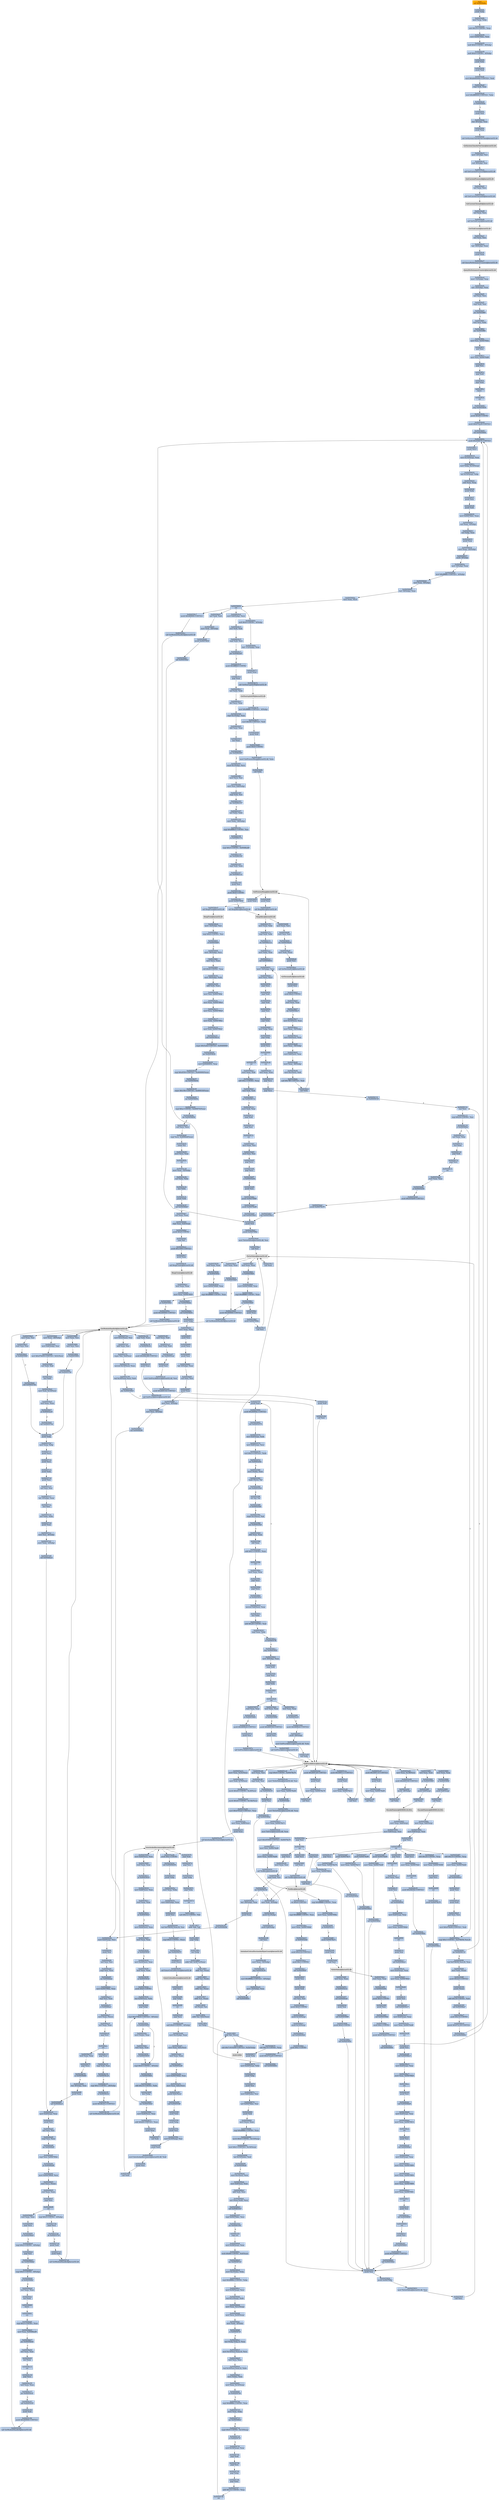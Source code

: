 digraph G {
node[shape=rectangle,style=filled,fillcolor=lightsteelblue,color=lightsteelblue]
bgcolor="transparent"
a0x00454d3dcall_0x0045fe8a[label="start\ncall 0x0045fe8a",color="lightgrey",fillcolor="orange"];
a0x0045fe8apushl_ebp[label="0x0045fe8a\npushl %ebp"];
a0x0045fe8bmovl_esp_ebp[label="0x0045fe8b\nmovl %esp, %ebp"];
a0x0045fe8dsubl_0x10UINT8_esp[label="0x0045fe8d\nsubl $0x10<UINT8>, %esp"];
a0x0045fe90movl_0x00476dec_eax[label="0x0045fe90\nmovl 0x00476dec, %eax"];
a0x0045fe95andl_0x0UINT8__8ebp_[label="0x0045fe95\nandl $0x0<UINT8>, -8(%ebp)"];
a0x0045fe99andl_0x0UINT8__4ebp_[label="0x0045fe99\nandl $0x0<UINT8>, -4(%ebp)"];
a0x0045fe9dpushl_ebx[label="0x0045fe9d\npushl %ebx"];
a0x0045fe9epushl_edi[label="0x0045fe9e\npushl %edi"];
a0x0045fe9fmovl_0xbb40e64eUINT32_edi[label="0x0045fe9f\nmovl $0xbb40e64e<UINT32>, %edi"];
a0x0045fea4cmpl_edi_eax[label="0x0045fea4\ncmpl %edi, %eax"];
a0x0045fea6movl_0xffff0000UINT32_ebx[label="0x0045fea6\nmovl $0xffff0000<UINT32>, %ebx"];
a0x0045feabje_0x0045feba[label="0x0045feab\nje 0x0045feba"];
a0x0045febapushl_esi[label="0x0045feba\npushl %esi"];
a0x0045febbleal__8ebp__eax[label="0x0045febb\nleal -8(%ebp), %eax"];
a0x0045febepushl_eax[label="0x0045febe\npushl %eax"];
a0x0045febfcall_GetSystemTimeAsFileTime_kernel32_dll[label="0x0045febf\ncall GetSystemTimeAsFileTime@kernel32.dll"];
GetSystemTimeAsFileTime_kernel32_dll[label="GetSystemTimeAsFileTime@kernel32.dll",color="lightgrey",fillcolor="lightgrey"];
a0x0045fec5movl__4ebp__esi[label="0x0045fec5\nmovl -4(%ebp), %esi"];
a0x0045fec8xorl__8ebp__esi[label="0x0045fec8\nxorl -8(%ebp), %esi"];
a0x0045fecbcall_GetCurrentProcessId_kernel32_dll[label="0x0045fecb\ncall GetCurrentProcessId@kernel32.dll"];
GetCurrentProcessId_kernel32_dll[label="GetCurrentProcessId@kernel32.dll",color="lightgrey",fillcolor="lightgrey"];
a0x0045fed1xorl_eax_esi[label="0x0045fed1\nxorl %eax, %esi"];
a0x0045fed3call_GetCurrentThreadId_kernel32_dll[label="0x0045fed3\ncall GetCurrentThreadId@kernel32.dll"];
GetCurrentThreadId_kernel32_dll[label="GetCurrentThreadId@kernel32.dll",color="lightgrey",fillcolor="lightgrey"];
a0x0045fed9xorl_eax_esi[label="0x0045fed9\nxorl %eax, %esi"];
a0x0045fedbcall_GetTickCount_kernel32_dll[label="0x0045fedb\ncall GetTickCount@kernel32.dll"];
GetTickCount_kernel32_dll[label="GetTickCount@kernel32.dll",color="lightgrey",fillcolor="lightgrey"];
a0x0045fee1xorl_eax_esi[label="0x0045fee1\nxorl %eax, %esi"];
a0x0045fee3leal__16ebp__eax[label="0x0045fee3\nleal -16(%ebp), %eax"];
a0x0045fee6pushl_eax[label="0x0045fee6\npushl %eax"];
a0x0045fee7call_QueryPerformanceCounter_kernel32_dll[label="0x0045fee7\ncall QueryPerformanceCounter@kernel32.dll"];
QueryPerformanceCounter_kernel32_dll[label="QueryPerformanceCounter@kernel32.dll",color="lightgrey",fillcolor="lightgrey"];
a0x0045feedmovl__12ebp__eax[label="0x0045feed\nmovl -12(%ebp), %eax"];
a0x0045fef0xorl__16ebp__eax[label="0x0045fef0\nxorl -16(%ebp), %eax"];
a0x0045fef3xorl_eax_esi[label="0x0045fef3\nxorl %eax, %esi"];
a0x0045fef5cmpl_edi_esi[label="0x0045fef5\ncmpl %edi, %esi"];
a0x0045fef7jne_0x0045ff00[label="0x0045fef7\njne 0x0045ff00"];
a0x0045ff00testl_esi_ebx[label="0x0045ff00\ntestl %esi, %ebx"];
a0x0045ff02jne_0x0045ff0b[label="0x0045ff02\njne 0x0045ff0b"];
a0x0045ff0bmovl_esi_0x00476dec[label="0x0045ff0b\nmovl %esi, 0x00476dec"];
a0x0045ff11notl_esi[label="0x0045ff11\nnotl %esi"];
a0x0045ff13movl_esi_0x00476df0[label="0x0045ff13\nmovl %esi, 0x00476df0"];
a0x0045ff19popl_esi[label="0x0045ff19\npopl %esi"];
a0x0045ff1apopl_edi[label="0x0045ff1a\npopl %edi"];
a0x0045ff1bpopl_ebx[label="0x0045ff1b\npopl %ebx"];
a0x0045ff1cleave_[label="0x0045ff1c\nleave "];
a0x0045ff1dret[label="0x0045ff1d\nret"];
a0x00454d42jmp_0x00454b5e[label="0x00454d42\njmp 0x00454b5e"];
a0x00454b5epushl_0x60UINT8[label="0x00454b5e\npushl $0x60<UINT8>"];
a0x00454b60pushl_0x472ac8UINT32[label="0x00454b60\npushl $0x472ac8<UINT32>"];
a0x00454b65call_0x0045660c[label="0x00454b65\ncall 0x0045660c"];
a0x0045660cpushl_0x456670UINT32[label="0x0045660c\npushl $0x456670<UINT32>"];
a0x00456611pushl_fs_0[label="0x00456611\npushl %fs:0"];
a0x00456618movl_0x10esp__eax[label="0x00456618\nmovl 0x10(%esp), %eax"];
a0x0045661cmovl_ebp_0x10esp_[label="0x0045661c\nmovl %ebp, 0x10(%esp)"];
a0x00456620leal_0x10esp__ebp[label="0x00456620\nleal 0x10(%esp), %ebp"];
a0x00456624subl_eax_esp[label="0x00456624\nsubl %eax, %esp"];
a0x00456626pushl_ebx[label="0x00456626\npushl %ebx"];
a0x00456627pushl_esi[label="0x00456627\npushl %esi"];
a0x00456628pushl_edi[label="0x00456628\npushl %edi"];
a0x00456629movl_0x00476dec_eax[label="0x00456629\nmovl 0x00476dec, %eax"];
a0x0045662exorl_eax__4ebp_[label="0x0045662e\nxorl %eax, -4(%ebp)"];
a0x00456631xorl_ebp_eax[label="0x00456631\nxorl %ebp, %eax"];
a0x00456633pushl_eax[label="0x00456633\npushl %eax"];
a0x00456634movl_esp__24ebp_[label="0x00456634\nmovl %esp, -24(%ebp)"];
a0x00456637pushl__8ebp_[label="0x00456637\npushl -8(%ebp)"];
a0x0045663amovl__4ebp__eax[label="0x0045663a\nmovl -4(%ebp), %eax"];
a0x0045663dmovl_0xfffffffeUINT32__4ebp_[label="0x0045663d\nmovl $0xfffffffe<UINT32>, -4(%ebp)"];
a0x00456644movl_eax__8ebp_[label="0x00456644\nmovl %eax, -8(%ebp)"];
a0x00456647leal__16ebp__eax[label="0x00456647\nleal -16(%ebp), %eax"];
a0x0045664amovl_eax_fs_0[label="0x0045664a\nmovl %eax, %fs:0"];
a0x00456650ret[label="0x00456650\nret"];
a0x00454b6aandl_0x0UINT8__4ebp_[label="0x00454b6a\nandl $0x0<UINT8>, -4(%ebp)"];
a0x00454b6eleal__112ebp__eax[label="0x00454b6e\nleal -112(%ebp), %eax"];
a0x00454b71pushl_eax[label="0x00454b71\npushl %eax"];
a0x00454b72call_GetStartupInfoW_kernel32_dll[label="0x00454b72\ncall GetStartupInfoW@kernel32.dll"];
GetStartupInfoW_kernel32_dll[label="GetStartupInfoW@kernel32.dll",color="lightgrey",fillcolor="lightgrey"];
a0x00454b78movl_0xfffffffeUINT32__4ebp_[label="0x00454b78\nmovl $0xfffffffe<UINT32>, -4(%ebp)"];
a0x00454b7fmovl_0x94UINT32_edi[label="0x00454b7f\nmovl $0x94<UINT32>, %edi"];
a0x00454b84pushl_edi[label="0x00454b84\npushl %edi"];
a0x00454b85pushl_0x0UINT8[label="0x00454b85\npushl $0x0<UINT8>"];
a0x00454b87movl_GetProcessHeap_kernel32_dll_ebx[label="0x00454b87\nmovl GetProcessHeap@kernel32.dll, %ebx"];
a0x00454b8dcall_ebx[label="0x00454b8d\ncall %ebx"];
GetProcessHeap_kernel32_dll[label="GetProcessHeap@kernel32.dll",color="lightgrey",fillcolor="lightgrey"];
a0x00454b8fpushl_eax[label="0x00454b8f\npushl %eax"];
a0x00454b90call_HeapAlloc_kernel32_dll[label="0x00454b90\ncall HeapAlloc@kernel32.dll"];
HeapAlloc_kernel32_dll[label="HeapAlloc@kernel32.dll",color="lightgrey",fillcolor="lightgrey"];
a0x00454b96movl_eax_esi[label="0x00454b96\nmovl %eax, %esi"];
a0x00454b98testl_esi_esi[label="0x00454b98\ntestl %esi, %esi"];
a0x00454b9ajne_0x00454ba9[label="0x00454b9a\njne 0x00454ba9"];
a0x00454ba9movl_edi_esi_[label="0x00454ba9\nmovl %edi, (%esi)"];
a0x00454babpushl_esi[label="0x00454bab\npushl %esi"];
a0x00454baccall_GetVersionExA_kernel32_dll[label="0x00454bac\ncall GetVersionExA@kernel32.dll"];
GetVersionExA_kernel32_dll[label="GetVersionExA@kernel32.dll",color="lightgrey",fillcolor="lightgrey"];
a0x00454bb2pushl_esi[label="0x00454bb2\npushl %esi"];
a0x00454bb3pushl_0x0UINT8[label="0x00454bb3\npushl $0x0<UINT8>"];
a0x00454bb5testl_eax_eax[label="0x00454bb5\ntestl %eax, %eax"];
a0x00454bb7jne_0x00454bc7[label="0x00454bb7\njne 0x00454bc7"];
a0x00454bc7movl_0x10esi__eax[label="0x00454bc7\nmovl 0x10(%esi), %eax"];
a0x00454bcamovl_eax__32ebp_[label="0x00454bca\nmovl %eax, -32(%ebp)"];
a0x00454bcdmovl_0x4esi__eax[label="0x00454bcd\nmovl 0x4(%esi), %eax"];
a0x00454bd0movl_eax__36ebp_[label="0x00454bd0\nmovl %eax, -36(%ebp)"];
a0x00454bd3movl_0x8esi__eax[label="0x00454bd3\nmovl 0x8(%esi), %eax"];
a0x00454bd6movl_eax__40ebp_[label="0x00454bd6\nmovl %eax, -40(%ebp)"];
a0x00454bd9movl_0xcesi__edi[label="0x00454bd9\nmovl 0xc(%esi), %edi"];
a0x00454bdcandl_0x7fffUINT32_edi[label="0x00454bdc\nandl $0x7fff<UINT32>, %edi"];
a0x00454be2call_ebx[label="0x00454be2\ncall %ebx"];
a0x00454be4pushl_eax[label="0x00454be4\npushl %eax"];
a0x00454be5call_HeapFree_kernel32_dll[label="0x00454be5\ncall HeapFree@kernel32.dll"];
HeapFree_kernel32_dll[label="HeapFree@kernel32.dll",color="lightgrey",fillcolor="lightgrey"];
a0x00454bebmovl__32ebp__esi[label="0x00454beb\nmovl -32(%ebp), %esi"];
a0x00454beecmpl_0x2UINT8_esi[label="0x00454bee\ncmpl $0x2<UINT8>, %esi"];
a0x00454bf1je_0x00454bf9[label="0x00454bf1\nje 0x00454bf9"];
a0x00454bf9movl__36ebp__ecx[label="0x00454bf9\nmovl -36(%ebp), %ecx"];
a0x00454bfcmovl_ecx_eax[label="0x00454bfc\nmovl %ecx, %eax"];
a0x00454bfeshll_0x8UINT8_eax[label="0x00454bfe\nshll $0x8<UINT8>, %eax"];
a0x00454c01movl__40ebp__edx[label="0x00454c01\nmovl -40(%ebp), %edx"];
a0x00454c04addl_edx_eax[label="0x00454c04\naddl %edx, %eax"];
a0x00454c06movl_esi_0x004789dc[label="0x00454c06\nmovl %esi, 0x004789dc"];
a0x00454c0cmovl_eax_0x004789e4[label="0x00454c0c\nmovl %eax, 0x004789e4"];
a0x00454c11movl_ecx_0x004789e8[label="0x00454c11\nmovl %ecx, 0x004789e8"];
a0x00454c17movl_edx_0x004789ec[label="0x00454c17\nmovl %edx, 0x004789ec"];
a0x00454c1dmovl_edi_0x004789e0[label="0x00454c1d\nmovl %edi, 0x004789e0"];
a0x00454c23call_0x00454b1d[label="0x00454c23\ncall 0x00454b1d"];
a0x00454b1dcmpw_0x5a4dUINT16_0x00400000[label="0x00454b1d\ncmpw $0x5a4d<UINT16>, 0x00400000"];
a0x00454b26jne_0x00454b5b[label="0x00454b26\njne 0x00454b5b"];
a0x00454b28movl_0x0040003c_eax[label="0x00454b28\nmovl 0x0040003c, %eax"];
a0x00454b2dcmpl_0x4550UINT32_0x400000eax_[label="0x00454b2d\ncmpl $0x4550<UINT32>, 0x400000(%eax)"];
a0x00454b37jne_0x00454b5b[label="0x00454b37\njne 0x00454b5b"];
a0x00454b39cmpw_0x10bUINT16_0x400018eax_[label="0x00454b39\ncmpw $0x10b<UINT16>, 0x400018(%eax)"];
a0x00454b42jne_0x00454b5b[label="0x00454b42\njne 0x00454b5b"];
a0x00454b44cmpl_0xeUINT8_0x400074eax_[label="0x00454b44\ncmpl $0xe<UINT8>, 0x400074(%eax)"];
a0x00454b4bjbe_0x00454b5b[label="0x00454b4b\njbe 0x00454b5b"];
a0x00454b4dxorl_ecx_ecx[label="0x00454b4d\nxorl %ecx, %ecx"];
a0x00454b4fcmpl_ecx_0x4000e8eax_[label="0x00454b4f\ncmpl %ecx, 0x4000e8(%eax)"];
a0x00454b55setne_cl[label="0x00454b55\nsetne %cl"];
a0x00454b58movl_ecx_eax[label="0x00454b58\nmovl %ecx, %eax"];
a0x00454b5aret[label="0x00454b5a\nret"];
a0x00454c28movl_eax__32ebp_[label="0x00454c28\nmovl %eax, -32(%ebp)"];
a0x00454c2bxorl_ebx_ebx[label="0x00454c2b\nxorl %ebx, %ebx"];
a0x00454c2dincl_ebx[label="0x00454c2d\nincl %ebx"];
a0x00454c2epushl_ebx[label="0x00454c2e\npushl %ebx"];
a0x00454c2fcall_0x00458db7[label="0x00454c2f\ncall 0x00458db7"];
a0x00458db7xorl_eax_eax[label="0x00458db7\nxorl %eax, %eax"];
a0x00458db9cmpl_eax_0x4esp_[label="0x00458db9\ncmpl %eax, 0x4(%esp)"];
a0x00458dbdpushl_0x0UINT8[label="0x00458dbd\npushl $0x0<UINT8>"];
a0x00458dbfsete_al[label="0x00458dbf\nsete %al"];
a0x00458dc2pushl_0x1000UINT32[label="0x00458dc2\npushl $0x1000<UINT32>"];
a0x00458dc7pushl_eax[label="0x00458dc7\npushl %eax"];
a0x00458dc8call_HeapCreate_kernel32_dll[label="0x00458dc8\ncall HeapCreate@kernel32.dll"];
HeapCreate_kernel32_dll[label="HeapCreate@kernel32.dll",color="lightgrey",fillcolor="lightgrey"];
a0x00458dcetestl_eax_eax[label="0x00458dce\ntestl %eax, %eax"];
a0x00458dd0movl_eax_0x00478f30[label="0x00458dd0\nmovl %eax, 0x00478f30"];
a0x00458dd5jne_0x00458dda[label="0x00458dd5\njne 0x00458dda"];
a0x00458ddacall_0x00458d5c[label="0x00458dda\ncall 0x00458d5c"];
a0x00458d5cpushl_ebp[label="0x00458d5c\npushl %ebp"];
a0x00458d5dmovl_esp_ebp[label="0x00458d5d\nmovl %esp, %ebp"];
a0x00458d5fpushl_ecx[label="0x00458d5f\npushl %ecx"];
a0x00458d60pushl_ecx[label="0x00458d60\npushl %ecx"];
a0x00458d61pushl_esi[label="0x00458d61\npushl %esi"];
a0x00458d62leal__4ebp__eax[label="0x00458d62\nleal -4(%ebp), %eax"];
a0x00458d65xorl_esi_esi[label="0x00458d65\nxorl %esi, %esi"];
a0x00458d67pushl_eax[label="0x00458d67\npushl %eax"];
a0x00458d68movl_esi__4ebp_[label="0x00458d68\nmovl %esi, -4(%ebp)"];
a0x00458d6bmovl_esi__8ebp_[label="0x00458d6b\nmovl %esi, -8(%ebp)"];
a0x00458d6ecall_0x0044fa96[label="0x00458d6e\ncall 0x0044fa96"];
a0x0044fa96movl_0x4esp__ecx[label="0x0044fa96\nmovl 0x4(%esp), %ecx"];
a0x0044fa9apushl_esi[label="0x0044fa9a\npushl %esi"];
a0x0044fa9bxorl_esi_esi[label="0x0044fa9b\nxorl %esi, %esi"];
a0x0044fa9dcmpl_esi_ecx[label="0x0044fa9d\ncmpl %esi, %ecx"];
a0x0044fa9fjne_0x0044fabe[label="0x0044fa9f\njne 0x0044fabe"];
a0x0044fabemovl_0x004789dc_eax[label="0x0044fabe\nmovl 0x004789dc, %eax"];
a0x0044fac3cmpl_esi_eax[label="0x0044fac3\ncmpl %esi, %eax"];
a0x0044fac5je_0x0044faa1[label="0x0044fac5\nje 0x0044faa1"];
a0x0044fac7movl_eax_ecx_[label="0x0044fac7\nmovl %eax, (%ecx)"];
a0x0044fac9xorl_eax_eax[label="0x0044fac9\nxorl %eax, %eax"];
a0x0044facbpopl_esi[label="0x0044facb\npopl %esi"];
a0x0044faccret[label="0x0044facc\nret"];
a0x00458d73testl_eax_eax[label="0x00458d73\ntestl %eax, %eax"];
a0x00458d75popl_ecx[label="0x00458d75\npopl %ecx"];
a0x00458d76je_0x00458d85[label="0x00458d76\nje 0x00458d85"];
a0x00458d85leal__8ebp__eax[label="0x00458d85\nleal -8(%ebp), %eax"];
a0x00458d88pushl_eax[label="0x00458d88\npushl %eax"];
a0x00458d89call_0x0044facd[label="0x00458d89\ncall 0x0044facd"];
a0x0044facdmovl_0x4esp__eax[label="0x0044facd\nmovl 0x4(%esp), %eax"];
a0x0044fad1pushl_esi[label="0x0044fad1\npushl %esi"];
a0x0044fad2xorl_esi_esi[label="0x0044fad2\nxorl %esi, %esi"];
a0x0044fad4cmpl_esi_eax[label="0x0044fad4\ncmpl %esi, %eax"];
a0x0044fad6jne_0x0044faf5[label="0x0044fad6\njne 0x0044faf5"];
a0x0044faf5cmpl_esi_0x004789dc[label="0x0044faf5\ncmpl %esi, 0x004789dc"];
a0x0044fafbje_0x0044fad8[label="0x0044fafb\nje 0x0044fad8"];
a0x0044fafdmovl_0x004789e8_ecx[label="0x0044fafd\nmovl 0x004789e8, %ecx"];
a0x0044fb03movl_ecx_eax_[label="0x0044fb03\nmovl %ecx, (%eax)"];
a0x0044fb05xorl_eax_eax[label="0x0044fb05\nxorl %eax, %eax"];
a0x0044fb07popl_esi[label="0x0044fb07\npopl %esi"];
a0x0044fb08ret[label="0x0044fb08\nret"];
a0x00458d8etestl_eax_eax[label="0x00458d8e\ntestl %eax, %eax"];
a0x00458d90popl_ecx[label="0x00458d90\npopl %ecx"];
a0x00458d91je_0x00458da0[label="0x00458d91\nje 0x00458da0"];
a0x00458da0cmpl_0x2UINT8__4ebp_[label="0x00458da0\ncmpl $0x2<UINT8>, -4(%ebp)"];
a0x00458da4popl_esi[label="0x00458da4\npopl %esi"];
a0x00458da5jne_0x00458db2[label="0x00458da5\njne 0x00458db2"];
a0x00458da7cmpl_0x5UINT8__8ebp_[label="0x00458da7\ncmpl $0x5<UINT8>, -8(%ebp)"];
a0x00458dabjb_0x00458db2[label="0x00458dab\njb 0x00458db2"];
a0x00458dadxorl_eax_eax[label="0x00458dad\nxorl %eax, %eax"];
a0x00458dafincl_eax[label="0x00458daf\nincl %eax"];
a0x00458db0leave_[label="0x00458db0\nleave "];
a0x00458db1ret[label="0x00458db1\nret"];
a0x00458ddfcmpl_0x3UINT8_eax[label="0x00458ddf\ncmpl $0x3<UINT8>, %eax"];
a0x00458de2movl_eax_0x0048ba80[label="0x00458de2\nmovl %eax, 0x0048ba80"];
a0x00458de7jne_0x00458e0d[label="0x00458de7\njne 0x00458e0d"];
a0x00458e0dxorl_eax_eax[label="0x00458e0d\nxorl %eax, %eax"];
a0x00458e0fincl_eax[label="0x00458e0f\nincl %eax"];
a0x00458e10ret[label="0x00458e10\nret"];
a0x00454c34popl_ecx[label="0x00454c34\npopl %ecx"];
a0x00454c35testl_eax_eax[label="0x00454c35\ntestl %eax, %eax"];
a0x00454c37jne_0x00454c41[label="0x00454c37\njne 0x00454c41"];
a0x00454c41call_0x00455c93[label="0x00454c41\ncall 0x00455c93"];
a0x00455c93pushl_edi[label="0x00455c93\npushl %edi"];
a0x00455c94pushl_0x4690f4UINT32[label="0x00455c94\npushl $0x4690f4<UINT32>"];
a0x00455c99call_GetModuleHandleA_kernel32_dll[label="0x00455c99\ncall GetModuleHandleA@kernel32.dll"];
GetModuleHandleA_kernel32_dll[label="GetModuleHandleA@kernel32.dll",color="lightgrey",fillcolor="lightgrey"];
a0x00455c9fmovl_eax_edi[label="0x00455c9f\nmovl %eax, %edi"];
a0x00455ca1testl_edi_edi[label="0x00455ca1\ntestl %edi, %edi"];
a0x00455ca3jne_0x00455cae[label="0x00455ca3\njne 0x00455cae"];
a0x00455caepushl_esi[label="0x00455cae\npushl %esi"];
a0x00455cafmovl_GetProcAddress_kernel32_dll_esi[label="0x00455caf\nmovl GetProcAddress@kernel32.dll, %esi"];
a0x00455cb5pushl_0x469134UINT32[label="0x00455cb5\npushl $0x469134<UINT32>"];
a0x00455cbapushl_edi[label="0x00455cba\npushl %edi"];
a0x00455cbbcall_esi[label="0x00455cbb\ncall %esi"];
GetProcAddress_kernel32_dll[label="GetProcAddress@kernel32.dll",color="lightgrey",fillcolor="lightgrey"];
a0x00455cbdpushl_0x469128UINT32[label="0x00455cbd\npushl $0x469128<UINT32>"];
a0x00455cc2pushl_edi[label="0x00455cc2\npushl %edi"];
a0x00455cc3movl_eax_0x00478a78[label="0x00455cc3\nmovl %eax, 0x00478a78"];
a0x00455cc8call_esi[label="0x00455cc8\ncall %esi"];
a0x00455ccapushl_0x46911cUINT32[label="0x00455cca\npushl $0x46911c<UINT32>"];
a0x00455ccfpushl_edi[label="0x00455ccf\npushl %edi"];
a0x00455cd0movl_eax_0x00478a7c[label="0x00455cd0\nmovl %eax, 0x00478a7c"];
a0x00455cd5call_esi[label="0x00455cd5\ncall %esi"];
a0x00455cd7pushl_0x469114UINT32[label="0x00455cd7\npushl $0x469114<UINT32>"];
a0x00455cdcpushl_edi[label="0x00455cdc\npushl %edi"];
a0x00455cddmovl_eax_0x00478a80[label="0x00455cdd\nmovl %eax, 0x00478a80"];
a0x00455ce2call_esi[label="0x00455ce2\ncall %esi"];
a0x00455ce4cmpl_0x0UINT8_0x00478a78[label="0x00455ce4\ncmpl $0x0<UINT8>, 0x00478a78"];
a0x00455cebmovl_TlsSetValue_kernel32_dll_esi[label="0x00455ceb\nmovl TlsSetValue@kernel32.dll, %esi"];
a0x00455cf1movl_eax_0x00478a84[label="0x00455cf1\nmovl %eax, 0x00478a84"];
a0x00455cf6je_0x00455d0e[label="0x00455cf6\nje 0x00455d0e"];
a0x00455d0emovl_TlsGetValue_kernel32_dll_eax[label="0x00455d0e\nmovl TlsGetValue@kernel32.dll, %eax"];
a0x00455d13movl_eax_0x00478a7c[label="0x00455d13\nmovl %eax, 0x00478a7c"];
a0x00455d18movl_TlsFree_kernel32_dll_eax[label="0x00455d18\nmovl TlsFree@kernel32.dll, %eax"];
a0x00455d1dmovl_0x45590fUINT32_0x00478a78[label="0x00455d1d\nmovl $0x45590f<UINT32>, 0x00478a78"];
a0x00455d27movl_esi_0x00478a80[label="0x00455d27\nmovl %esi, 0x00478a80"];
a0x00455d2dmovl_eax_0x00478a84[label="0x00455d2d\nmovl %eax, 0x00478a84"];
a0x00455d32call_TlsAlloc_kernel32_dll[label="0x00455d32\ncall TlsAlloc@kernel32.dll"];
TlsAlloc_kernel32_dll[label="TlsAlloc@kernel32.dll",color="lightgrey",fillcolor="lightgrey"];
a0x00455d38cmpl_0xffffffffUINT8_eax[label="0x00455d38\ncmpl $0xffffffff<UINT8>, %eax"];
a0x00455d3bmovl_eax_0x004769bc[label="0x00455d3b\nmovl %eax, 0x004769bc"];
a0x00455d40je_0x00455e12[label="0x00455d40\nje 0x00455e12"];
a0x00455d46pushl_0x00478a7c[label="0x00455d46\npushl 0x00478a7c"];
a0x00455d4cpushl_eax[label="0x00455d4c\npushl %eax"];
a0x00455d4dcall_esi[label="0x00455d4d\ncall %esi"];
TlsSetValue_kernel32_dll[label="TlsSetValue@kernel32.dll",color="lightgrey",fillcolor="lightgrey"];
a0x00455d4ftestl_eax_eax[label="0x00455d4f\ntestl %eax, %eax"];
a0x00455d51je_0x00455e12[label="0x00455d51\nje 0x00455e12"];
a0x00455d57call_0x0044fcbd[label="0x00455d57\ncall 0x0044fcbd"];
a0x0044fcbdpushl_esi[label="0x0044fcbd\npushl %esi"];
a0x0044fcbecall_0x00455898[label="0x0044fcbe\ncall 0x00455898"];
a0x00455898pushl_0x0UINT8[label="0x00455898\npushl $0x0<UINT8>"];
a0x0045589acall_0x0045582a[label="0x0045589a\ncall 0x0045582a"];
a0x0045582apushl_esi[label="0x0045582a\npushl %esi"];
a0x0045582bpushl_0x004769bc[label="0x0045582b\npushl 0x004769bc"];
a0x00455831movl_TlsGetValue_kernel32_dll_esi[label="0x00455831\nmovl TlsGetValue@kernel32.dll, %esi"];
a0x00455837call_esi[label="0x00455837\ncall %esi"];
TlsGetValue_kernel32_dll[label="TlsGetValue@kernel32.dll",color="lightgrey",fillcolor="lightgrey"];
a0x00455839testl_eax_eax[label="0x00455839\ntestl %eax, %eax"];
a0x0045583bje_0x0045585e[label="0x0045583b\nje 0x0045585e"];
a0x0045583dmovl_0x004769b8_eax[label="0x0045583d\nmovl 0x004769b8, %eax"];
a0x00455842cmpl_0xffffffffUINT8_eax[label="0x00455842\ncmpl $0xffffffff<UINT8>, %eax"];
a0x00455845je_0x0045585e[label="0x00455845\nje 0x0045585e"];
a0x0045585epushl_0x4690f4UINT32[label="0x0045585e\npushl $0x4690f4<UINT32>"];
a0x00455863call_GetModuleHandleA_kernel32_dll[label="0x00455863\ncall GetModuleHandleA@kernel32.dll"];
a0x00455869movl_eax_esi[label="0x00455869\nmovl %eax, %esi"];
a0x0045586btestl_esi_esi[label="0x0045586b\ntestl %esi, %esi"];
a0x0045586dje_0x00455892[label="0x0045586d\nje 0x00455892"];
a0x0045586fcall_0x004557be[label="0x0045586f\ncall 0x004557be"];
a0x004557bepushl_ebp[label="0x004557be\npushl %ebp"];
a0x004557bfmovl_esp_ebp[label="0x004557bf\nmovl %esp, %ebp"];
a0x004557c1pushl_ecx[label="0x004557c1\npushl %ecx"];
a0x004557c2pushl_ecx[label="0x004557c2\npushl %ecx"];
a0x004557c3pushl_ebx[label="0x004557c3\npushl %ebx"];
a0x004557c4pushl_esi[label="0x004557c4\npushl %esi"];
a0x004557c5xorl_esi_esi[label="0x004557c5\nxorl %esi, %esi"];
a0x004557c7leal__4ebp__eax[label="0x004557c7\nleal -4(%ebp), %eax"];
a0x004557caincl_esi[label="0x004557ca\nincl %esi"];
a0x004557cbxorl_ebx_ebx[label="0x004557cb\nxorl %ebx, %ebx"];
a0x004557cdpushl_eax[label="0x004557cd\npushl %eax"];
a0x004557cemovl_esi__8ebp_[label="0x004557ce\nmovl %esi, -8(%ebp)"];
a0x004557d1movl_ebx__4ebp_[label="0x004557d1\nmovl %ebx, -4(%ebp)"];
a0x004557d4call_0x0044facd[label="0x004557d4\ncall 0x0044facd"];
a0x004557d9cmpl_0x5UINT8__4ebp_[label="0x004557d9\ncmpl $0x5<UINT8>, -4(%ebp)"];
a0x004557ddpopl_ecx[label="0x004557dd\npopl %ecx"];
a0x004557dejle_0x004557e4[label="0x004557de\njle 0x004557e4"];
a0x004557e4pushl_edi[label="0x004557e4\npushl %edi"];
a0x004557e5pushl_ebx[label="0x004557e5\npushl %ebx"];
a0x004557e6call_GetModuleHandleA_kernel32_dll[label="0x004557e6\ncall GetModuleHandleA@kernel32.dll"];
a0x004557ecmovl_0x3ceax__esi[label="0x004557ec\nmovl 0x3c(%eax), %esi"];
a0x004557efaddl_eax_esi[label="0x004557ef\naddl %eax, %esi"];
a0x004557f1cmpw_bx_0x6esi_[label="0x004557f1\ncmpw %bx, 0x6(%esi)"];
a0x004557f5movzwl_0x14esi__eax[label="0x004557f5\nmovzwl 0x14(%esi), %eax"];
a0x004557f9leal_0x18eaxesi__edi[label="0x004557f9\nleal 0x18(%eax,%esi), %edi"];
a0x004557fdjbe_0x00455822[label="0x004557fd\njbe 0x00455822"];
a0x004557ffpushl_edi[label="0x004557ff\npushl %edi"];
a0x00455800pushl_0x4690dcUINT32[label="0x00455800\npushl $0x4690dc<UINT32>"];
a0x00455805call_0x00452570[label="0x00455805\ncall 0x00452570"];
a0x00452570movl_0x4esp__edx[label="0x00452570\nmovl 0x4(%esp), %edx"];
a0x00452574movl_0x8esp__ecx[label="0x00452574\nmovl 0x8(%esp), %ecx"];
a0x00452578testl_0x3UINT32_edx[label="0x00452578\ntestl $0x3<UINT32>, %edx"];
a0x0045257ejne_0x004525bc[label="0x0045257e\njne 0x004525bc"];
a0x00452580movl_edx__eax[label="0x00452580\nmovl (%edx), %eax"];
a0x00452582cmpb_ecx__al[label="0x00452582\ncmpb (%ecx), %al"];
a0x00452584jne_0x004525b4[label="0x00452584\njne 0x004525b4"];
a0x00452586orb_al_al[label="0x00452586\norb %al, %al"];
a0x00452588je_0x004525b0[label="0x00452588\nje 0x004525b0"];
a0x0045258acmpb_0x1ecx__ah[label="0x0045258a\ncmpb 0x1(%ecx), %ah"];
a0x0045258djne_0x004525b4[label="0x0045258d\njne 0x004525b4"];
a0x004525b4sbbl_eax_eax[label="0x004525b4\nsbbl %eax, %eax"];
a0x004525b6shll_eax[label="0x004525b6\nshll %eax"];
a0x004525b8addl_0x1UINT8_eax[label="0x004525b8\naddl $0x1<UINT8>, %eax"];
a0x004525bbret[label="0x004525bb\nret"];
a0x0045580atestl_eax_eax[label="0x0045580a\ntestl %eax, %eax"];
a0x0045580cpopl_ecx[label="0x0045580c\npopl %ecx"];
a0x0045580dpopl_ecx[label="0x0045580d\npopl %ecx"];
a0x0045580eje_0x0045581e[label="0x0045580e\nje 0x0045581e"];
a0x00455810movzwl_0x6esi__eax[label="0x00455810\nmovzwl 0x6(%esi), %eax"];
a0x00455814incl_ebx[label="0x00455814\nincl %ebx"];
a0x00455815addl_0x28UINT8_edi[label="0x00455815\naddl $0x28<UINT8>, %edi"];
a0x00455818cmpl_eax_ebx[label="0x00455818\ncmpl %eax, %ebx"];
a0x0045581ajb_0x004557ff[label="0x0045581a\njb 0x004557ff"];
a0x0045581cjmp_0x00455822[label="0x0045581c\njmp 0x00455822"];
a0x00455822movl__8ebp__eax[label="0x00455822\nmovl -8(%ebp), %eax"];
a0x00455825popl_edi[label="0x00455825\npopl %edi"];
a0x00455826popl_esi[label="0x00455826\npopl %esi"];
a0x00455827popl_ebx[label="0x00455827\npopl %ebx"];
a0x00455828leave_[label="0x00455828\nleave "];
a0x00455829ret[label="0x00455829\nret"];
a0x00455874testl_eax_eax[label="0x00455874\ntestl %eax, %eax"];
a0x00455876je_0x00455892[label="0x00455876\nje 0x00455892"];
a0x00455878pushl_0x4690e4UINT32[label="0x00455878\npushl $0x4690e4<UINT32>"];
a0x0045587dpushl_esi[label="0x0045587d\npushl %esi"];
a0x0045587ecall_GetProcAddress_kernel32_dll[label="0x0045587e\ncall GetProcAddress@kernel32.dll"];
a0x00455884testl_eax_eax[label="0x00455884\ntestl %eax, %eax"];
a0x00455886je_0x00455892[label="0x00455886\nje 0x00455892"];
a0x00455888pushl_0x8esp_[label="0x00455888\npushl 0x8(%esp)"];
a0x0045588ccall_eax[label="0x0045588c\ncall %eax"];
EncodePointer_KERNEL32_DLL[label="EncodePointer@KERNEL32.DLL",color="lightgrey",fillcolor="lightgrey"];
a0x0045588emovl_eax_0x8esp_[label="0x0045588e\nmovl %eax, 0x8(%esp)"];
a0x00455892movl_0x8esp__eax[label="0x00455892\nmovl 0x8(%esp), %eax"];
a0x00455896popl_esi[label="0x00455896\npopl %esi"];
a0x00455897ret[label="0x00455897\nret"];
a0x0045589fpopl_ecx[label="0x0045589f\npopl %ecx"];
a0x004558a0ret[label="0x004558a0\nret"];
a0x0044fcc3movl_eax_esi[label="0x0044fcc3\nmovl %eax, %esi"];
a0x0044fcc5pushl_esi[label="0x0044fcc5\npushl %esi"];
a0x0044fcc6call_0x0044f956[label="0x0044fcc6\ncall 0x0044f956"];
a0x0044f956movl_0x4esp__eax[label="0x0044f956\nmovl 0x4(%esp), %eax"];
a0x0044f95amovl_eax_0x004789d4[label="0x0044f95a\nmovl %eax, 0x004789d4"];
a0x0044f95fret[label="0x0044f95f\nret"];
a0x0044fccbpushl_esi[label="0x0044fccb\npushl %esi"];
a0x0044fccccall_0x00456bcd[label="0x0044fccc\ncall 0x00456bcd"];
a0x00456bcdmovl_0x4esp__eax[label="0x00456bcd\nmovl 0x4(%esp), %eax"];
a0x00456bd1movl_eax_0x00478f24[label="0x00456bd1\nmovl %eax, 0x00478f24"];
a0x00456bd6ret[label="0x00456bd6\nret"];
a0x0044fcd1pushl_esi[label="0x0044fcd1\npushl %esi"];
a0x0044fcd2call_0x00455e17[label="0x0044fcd2\ncall 0x00455e17"];
a0x00455e17movl_0x4esp__eax[label="0x00455e17\nmovl 0x4(%esp), %eax"];
a0x00455e1bmovl_eax_0x00478a88[label="0x00455e1b\nmovl %eax, 0x00478a88"];
a0x00455e20ret[label="0x00455e20\nret"];
a0x0044fcd7pushl_esi[label="0x0044fcd7\npushl %esi"];
a0x0044fcd8call_0x00456bc3[label="0x0044fcd8\ncall 0x00456bc3"];
a0x00456bc3movl_0x4esp__eax[label="0x00456bc3\nmovl 0x4(%esp), %eax"];
a0x00456bc7movl_eax_0x00478f20[label="0x00456bc7\nmovl %eax, 0x00478f20"];
a0x00456bccret[label="0x00456bcc\nret"];
a0x0044fcddpushl_esi[label="0x0044fcdd\npushl %esi"];
a0x0044fcdecall_0x00456bb9[label="0x0044fcde\ncall 0x00456bb9"];
a0x00456bb9movl_0x4esp__eax[label="0x00456bb9\nmovl 0x4(%esp), %eax"];
a0x00456bbdmovl_eax_0x00478f14[label="0x00456bbd\nmovl %eax, 0x00478f14"];
a0x00456bc2ret[label="0x00456bc2\nret"];
a0x0044fce3pushl_esi[label="0x0044fce3\npushl %esi"];
a0x0044fce4call_0x004569af[label="0x0044fce4\ncall 0x004569af"];
a0x004569afmovl_0x4esp__eax[label="0x004569af\nmovl 0x4(%esp), %eax"];
a0x004569b3movl_eax_0x00478f00[label="0x004569b3\nmovl %eax, 0x00478f00"];
a0x004569b8movl_eax_0x00478f04[label="0x004569b8\nmovl %eax, 0x00478f04"];
a0x004569bdmovl_eax_0x00478f08[label="0x004569bd\nmovl %eax, 0x00478f08"];
a0x004569c2movl_eax_0x00478f0c[label="0x004569c2\nmovl %eax, 0x00478f0c"];
a0x004569c7ret[label="0x004569c7\nret"];
a0x0044fce9pushl_esi[label="0x0044fce9\npushl %esi"];
a0x0044fceacall_0x00456850[label="0x0044fcea\ncall 0x00456850"];
a0x00456850ret[label="0x00456850\nret"];
a0x0044fcefpushl_esi[label="0x0044fcef\npushl %esi"];
a0x0044fcf0call_0x0045683f[label="0x0044fcf0\ncall 0x0045683f"];
a0x0045683fpushl_0x456806UINT32[label="0x0045683f\npushl $0x456806<UINT32>"];
a0x00456844call_0x0045582a[label="0x00456844\ncall 0x0045582a"];
a0x00456849popl_ecx[label="0x00456849\npopl %ecx"];
a0x0045684amovl_eax_0x00478efc[label="0x0045684a\nmovl %eax, 0x00478efc"];
a0x0045684fret[label="0x0045684f\nret"];
a0x0044fcf5pushl_0x44fc8eUINT32[label="0x0044fcf5\npushl $0x44fc8e<UINT32>"];
a0x0044fcfacall_0x0045582a[label="0x0044fcfa\ncall 0x0045582a"];
a0x0044fcffaddl_0x24UINT8_esp[label="0x0044fcff\naddl $0x24<UINT8>, %esp"];
a0x0044fd02movl_eax_0x00476088[label="0x0044fd02\nmovl %eax, 0x00476088"];
a0x0044fd07popl_esi[label="0x0044fd07\npopl %esi"];
a0x0044fd08ret[label="0x0044fd08\nret"];
a0x00455d5cpushl_0x00478a78[label="0x00455d5c\npushl 0x00478a78"];
a0x00455d62call_0x0045582a[label="0x00455d62\ncall 0x0045582a"];
a0x00455d67pushl_0x00478a7c[label="0x00455d67\npushl 0x00478a7c"];
a0x00455d6dmovl_eax_0x00478a78[label="0x00455d6d\nmovl %eax, 0x00478a78"];
a0x00455d72call_0x0045582a[label="0x00455d72\ncall 0x0045582a"];
a0x00455d77pushl_0x00478a80[label="0x00455d77\npushl 0x00478a80"];
a0x00455d7dmovl_eax_0x00478a7c[label="0x00455d7d\nmovl %eax, 0x00478a7c"];
a0x00455d82call_0x0045582a[label="0x00455d82\ncall 0x0045582a"];
a0x00455d87pushl_0x00478a84[label="0x00455d87\npushl 0x00478a84"];
a0x00455d8dmovl_eax_0x00478a80[label="0x00455d8d\nmovl %eax, 0x00478a80"];
a0x00455d92call_0x0045582a[label="0x00455d92\ncall 0x0045582a"];
a0x00455d97addl_0x10UINT8_esp[label="0x00455d97\naddl $0x10<UINT8>, %esp"];
a0x00455d9amovl_eax_0x00478a84[label="0x00455d9a\nmovl %eax, 0x00478a84"];
a0x00455d9fcall_0x004560e3[label="0x00455d9f\ncall 0x004560e3"];
a0x004560e3pushl_esi[label="0x004560e3\npushl %esi"];
a0x004560e4pushl_edi[label="0x004560e4\npushl %edi"];
a0x004560e5xorl_esi_esi[label="0x004560e5\nxorl %esi, %esi"];
a0x004560e7movl_0x478a90UINT32_edi[label="0x004560e7\nmovl $0x478a90<UINT32>, %edi"];
a0x004560eccmpl_0x1UINT8_0x476b54esi8_[label="0x004560ec\ncmpl $0x1<UINT8>, 0x476b54(,%esi,8)"];
a0x004560f4jne_0x00456114[label="0x004560f4\njne 0x00456114"];
a0x004560f6leal_0x476b50esi8__eax[label="0x004560f6\nleal 0x476b50(,%esi,8), %eax"];
a0x004560fdmovl_edi_eax_[label="0x004560fd\nmovl %edi, (%eax)"];
a0x004560ffpushl_0xfa0UINT32[label="0x004560ff\npushl $0xfa0<UINT32>"];
a0x00456104pushl_eax_[label="0x00456104\npushl (%eax)"];
a0x00456106addl_0x18UINT8_edi[label="0x00456106\naddl $0x18<UINT8>, %edi"];
a0x00456109call_0x00456be7[label="0x00456109\ncall 0x00456be7"];
a0x00456be7pushl_0x14UINT8[label="0x00456be7\npushl $0x14<UINT8>"];
a0x00456be9pushl_0x472c18UINT32[label="0x00456be9\npushl $0x472c18<UINT32>"];
a0x00456beecall_0x0045660c[label="0x00456bee\ncall 0x0045660c"];
a0x00456bf3xorl_edi_edi[label="0x00456bf3\nxorl %edi, %edi"];
a0x00456bf5movl_edi__28ebp_[label="0x00456bf5\nmovl %edi, -28(%ebp)"];
a0x00456bf8pushl_0x00478f24[label="0x00456bf8\npushl 0x00478f24"];
a0x00456bfecall_0x004558a1[label="0x00456bfe\ncall 0x004558a1"];
a0x004558a1pushl_esi[label="0x004558a1\npushl %esi"];
a0x004558a2pushl_0x004769bc[label="0x004558a2\npushl 0x004769bc"];
a0x004558a8movl_TlsGetValue_kernel32_dll_esi[label="0x004558a8\nmovl TlsGetValue@kernel32.dll, %esi"];
a0x004558aecall_esi[label="0x004558ae\ncall %esi"];
a0x004558b0testl_eax_eax[label="0x004558b0\ntestl %eax, %eax"];
a0x004558b2je_0x004558d5[label="0x004558b2\nje 0x004558d5"];
a0x004558b4movl_0x004769b8_eax[label="0x004558b4\nmovl 0x004769b8, %eax"];
a0x004558b9cmpl_0xffffffffUINT8_eax[label="0x004558b9\ncmpl $0xffffffff<UINT8>, %eax"];
a0x004558bcje_0x004558d5[label="0x004558bc\nje 0x004558d5"];
a0x004558d5pushl_0x4690f4UINT32[label="0x004558d5\npushl $0x4690f4<UINT32>"];
a0x004558dacall_GetModuleHandleA_kernel32_dll[label="0x004558da\ncall GetModuleHandleA@kernel32.dll"];
a0x004558e0movl_eax_esi[label="0x004558e0\nmovl %eax, %esi"];
a0x004558e2testl_esi_esi[label="0x004558e2\ntestl %esi, %esi"];
a0x004558e4je_0x00455909[label="0x004558e4\nje 0x00455909"];
a0x004558e6call_0x004557be[label="0x004558e6\ncall 0x004557be"];
a0x004558ebtestl_eax_eax[label="0x004558eb\ntestl %eax, %eax"];
a0x004558edje_0x00455909[label="0x004558ed\nje 0x00455909"];
a0x004558efpushl_0x469104UINT32[label="0x004558ef\npushl $0x469104<UINT32>"];
a0x004558f4pushl_esi[label="0x004558f4\npushl %esi"];
a0x004558f5call_GetProcAddress_kernel32_dll[label="0x004558f5\ncall GetProcAddress@kernel32.dll"];
a0x004558fbtestl_eax_eax[label="0x004558fb\ntestl %eax, %eax"];
a0x004558fdje_0x00455909[label="0x004558fd\nje 0x00455909"];
a0x004558ffpushl_0x8esp_[label="0x004558ff\npushl 0x8(%esp)"];
a0x00455903call_eax[label="0x00455903\ncall %eax"];
DecodePointer_KERNEL32_DLL[label="DecodePointer@KERNEL32.DLL",color="lightgrey",fillcolor="lightgrey"];
a0x00455905movl_eax_0x8esp_[label="0x00455905\nmovl %eax, 0x8(%esp)"];
a0x00455909movl_0x8esp__eax[label="0x00455909\nmovl 0x8(%esp), %eax"];
a0x0045590dpopl_esi[label="0x0045590d\npopl %esi"];
a0x0045590eret[label="0x0045590e\nret"];
a0x00456c03popl_ecx[label="0x00456c03\npopl %ecx"];
a0x00456c04movl_eax_esi[label="0x00456c04\nmovl %eax, %esi"];
a0x00456c06cmpl_edi_esi[label="0x00456c06\ncmpl %edi, %esi"];
a0x00456c08jne_0x00456c5d[label="0x00456c08\njne 0x00456c5d"];
a0x00456c0aleal__28ebp__eax[label="0x00456c0a\nleal -28(%ebp), %eax"];
a0x00456c0dpushl_eax[label="0x00456c0d\npushl %eax"];
a0x00456c0ecall_0x0044fa96[label="0x00456c0e\ncall 0x0044fa96"];
a0x00456c13popl_ecx[label="0x00456c13\npopl %ecx"];
a0x00456c14cmpl_edi_eax[label="0x00456c14\ncmpl %edi, %eax"];
a0x00456c16je_0x00456c25[label="0x00456c16\nje 0x00456c25"];
a0x00456c25cmpl_0x1UINT8__28ebp_[label="0x00456c25\ncmpl $0x1<UINT8>, -28(%ebp)"];
a0x00456c29je_0x00456c4c[label="0x00456c29\nje 0x00456c4c"];
a0x00456c2bpushl_0x46c61cUINT32[label="0x00456c2b\npushl $0x46c61c<UINT32>"];
a0x00456c30call_GetModuleHandleA_kernel32_dll[label="0x00456c30\ncall GetModuleHandleA@kernel32.dll"];
a0x00456c36cmpl_edi_eax[label="0x00456c36\ncmpl %edi, %eax"];
a0x00456c38je_0x00456c4c[label="0x00456c38\nje 0x00456c4c"];
a0x00456c3apushl_0x46bc88UINT32[label="0x00456c3a\npushl $0x46bc88<UINT32>"];
a0x00456c3fpushl_eax[label="0x00456c3f\npushl %eax"];
a0x00456c40call_GetProcAddress_kernel32_dll[label="0x00456c40\ncall GetProcAddress@kernel32.dll"];
a0x00456c46movl_eax_esi[label="0x00456c46\nmovl %eax, %esi"];
a0x00456c48cmpl_edi_esi[label="0x00456c48\ncmpl %edi, %esi"];
a0x00456c4ajne_0x00456c51[label="0x00456c4a\njne 0x00456c51"];
a0x00456c51pushl_esi[label="0x00456c51\npushl %esi"];
a0x00456c52call_0x0045582a[label="0x00456c52\ncall 0x0045582a"];
a0x00456c57popl_ecx[label="0x00456c57\npopl %ecx"];
a0x00456c58movl_eax_0x00478f24[label="0x00456c58\nmovl %eax, 0x00478f24"];
a0x00456c5dmovl_edi__4ebp_[label="0x00456c5d\nmovl %edi, -4(%ebp)"];
a0x00456c60pushl_0xcebp_[label="0x00456c60\npushl 0xc(%ebp)"];
a0x00456c63pushl_0x8ebp_[label="0x00456c63\npushl 0x8(%ebp)"];
a0x00456c66call_esi[label="0x00456c66\ncall %esi"];
InitializeCriticalSectionAndSpinCount_kernel32_dll[label="InitializeCriticalSectionAndSpinCount@kernel32.dll",color="lightgrey",fillcolor="lightgrey"];
a0x00456c68movl_eax__32ebp_[label="0x00456c68\nmovl %eax, -32(%ebp)"];
a0x00456c6bjmp_0x00456c9c[label="0x00456c6b\njmp 0x00456c9c"];
a0x00456c9cmovl_0xfffffffeUINT32__4ebp_[label="0x00456c9c\nmovl $0xfffffffe<UINT32>, -4(%ebp)"];
a0x00456ca3movl__32ebp__eax[label="0x00456ca3\nmovl -32(%ebp), %eax"];
a0x00456ca6call_0x00456651[label="0x00456ca6\ncall 0x00456651"];
a0x00456651movl__16ebp__ecx[label="0x00456651\nmovl -16(%ebp), %ecx"];
a0x00456654movl_ecx_fs_0[label="0x00456654\nmovl %ecx, %fs:0"];
a0x0045665bpopl_ecx[label="0x0045665b\npopl %ecx"];
a0x0045665cpopl_edi[label="0x0045665c\npopl %edi"];
a0x0045665dpopl_edi[label="0x0045665d\npopl %edi"];
a0x0045665epopl_esi[label="0x0045665e\npopl %esi"];
a0x0045665fpopl_ebx[label="0x0045665f\npopl %ebx"];
a0x00456660movl_ebp_esp[label="0x00456660\nmovl %ebp, %esp"];
a0x00456662popl_ebp[label="0x00456662\npopl %ebp"];
a0x00456663pushl_ecx[label="0x00456663\npushl %ecx"];
a0x00456664ret[label="0x00456664\nret"];
a0x00456cabret[label="0x00456cab\nret"];
a0x0045610etestl_eax_eax[label="0x0045610e\ntestl %eax, %eax"];
a0x00456110popl_ecx[label="0x00456110\npopl %ecx"];
a0x00456111popl_ecx[label="0x00456111\npopl %ecx"];
a0x00456112je_0x00456120[label="0x00456112\nje 0x00456120"];
a0x00456114incl_esi[label="0x00456114\nincl %esi"];
a0x00456115cmpl_0x24UINT8_esi[label="0x00456115\ncmpl $0x24<UINT8>, %esi"];
a0x00456118jl_0x004560ec[label="0x00456118\njl 0x004560ec"];
a0x0045611axorl_eax_eax[label="0x0045611a\nxorl %eax, %eax"];
a0x0045611cincl_eax[label="0x0045611c\nincl %eax"];
a0x0045611dpopl_edi[label="0x0045611d\npopl %edi"];
a0x0045611epopl_esi[label="0x0045611e\npopl %esi"];
a0x0045611fret[label="0x0045611f\nret"];
a0x00455da4testl_eax_eax[label="0x00455da4\ntestl %eax, %eax"];
a0x00455da6je_0x00455e0d[label="0x00455da6\nje 0x00455e0d"];
a0x00455da8pushl_0x455b09UINT32[label="0x00455da8\npushl $0x455b09<UINT32>"];
a0x00455dadpushl_0x00478a78[label="0x00455dad\npushl 0x00478a78"];
a0x00455db3call_0x004558a1[label="0x00455db3\ncall 0x004558a1"];
a0x00455db8popl_ecx[label="0x00455db8\npopl %ecx"];
a0x00455db9call_eax[label="0x00455db9\ncall %eax"];
a0x0045590fcall_TlsAlloc_kernel32_dll[label="0x0045590f\ncall TlsAlloc@kernel32.dll"];
a0x00455915ret_0x4UINT16[label="0x00455915\nret $0x4<UINT16>"];
a0x00455dbbcmpl_0xffffffffUINT8_eax[label="0x00455dbb\ncmpl $0xffffffff<UINT8>, %eax"];
a0x00455dbemovl_eax_0x004769b8[label="0x00455dbe\nmovl %eax, 0x004769b8"];
a0x00455dc3je_0x00455e0d[label="0x00455dc3\nje 0x00455e0d"];
a0x00455dc5pushl_0x214UINT32[label="0x00455dc5\npushl $0x214<UINT32>"];
a0x00455dcapushl_0x1UINT8[label="0x00455dca\npushl $0x1<UINT8>"];
a0x00455dcccall_0x004580d7[label="0x00455dcc\ncall 0x004580d7"];
a0x004580d7pushl_esi[label="0x004580d7\npushl %esi"];
a0x004580d8pushl_edi[label="0x004580d8\npushl %edi"];
a0x004580d9xorl_esi_esi[label="0x004580d9\nxorl %esi, %esi"];
a0x004580dbpushl_0x0UINT8[label="0x004580db\npushl $0x0<UINT8>"];
a0x004580ddpushl_0x14esp_[label="0x004580dd\npushl 0x14(%esp)"];
a0x004580e1pushl_0x14esp_[label="0x004580e1\npushl 0x14(%esp)"];
a0x004580e5call_0x004620b4[label="0x004580e5\ncall 0x004620b4"];
a0x004620b4pushl_0xcUINT8[label="0x004620b4\npushl $0xc<UINT8>"];
a0x004620b6pushl_0x472ea0UINT32[label="0x004620b6\npushl $0x472ea0<UINT32>"];
a0x004620bbcall_0x0045660c[label="0x004620bb\ncall 0x0045660c"];
a0x004620c0movl_0x8ebp__ecx[label="0x004620c0\nmovl 0x8(%ebp), %ecx"];
a0x004620c3xorl_edi_edi[label="0x004620c3\nxorl %edi, %edi"];
a0x004620c5cmpl_edi_ecx[label="0x004620c5\ncmpl %edi, %ecx"];
a0x004620c7jbe_0x004620f7[label="0x004620c7\njbe 0x004620f7"];
a0x004620c9pushl_0xffffffe0UINT8[label="0x004620c9\npushl $0xffffffe0<UINT8>"];
a0x004620cbpopl_eax[label="0x004620cb\npopl %eax"];
a0x004620ccxorl_edx_edx[label="0x004620cc\nxorl %edx, %edx"];
a0x004620cedivl_ecx_eax[label="0x004620ce\ndivl %ecx, %eax"];
a0x004620d0cmpl_0xcebp__eax[label="0x004620d0\ncmpl 0xc(%ebp), %eax"];
a0x004620d3sbbl_eax_eax[label="0x004620d3\nsbbl %eax, %eax"];
a0x004620d5incl_eax[label="0x004620d5\nincl %eax"];
a0x004620d6jne_0x004620f7[label="0x004620d6\njne 0x004620f7"];
a0x004620f7imull_0xcebp__ecx[label="0x004620f7\nimull 0xc(%ebp), %ecx"];
a0x004620fbmovl_ecx_esi[label="0x004620fb\nmovl %ecx, %esi"];
a0x004620fdmovl_esi_0x8ebp_[label="0x004620fd\nmovl %esi, 0x8(%ebp)"];
a0x00462100cmpl_edi_esi[label="0x00462100\ncmpl %edi, %esi"];
a0x00462102jne_0x00462107[label="0x00462102\njne 0x00462107"];
a0x00462107xorl_ebx_ebx[label="0x00462107\nxorl %ebx, %ebx"];
a0x00462109movl_ebx__28ebp_[label="0x00462109\nmovl %ebx, -28(%ebp)"];
a0x0046210ccmpl_0xffffffe0UINT8_esi[label="0x0046210c\ncmpl $0xffffffe0<UINT8>, %esi"];
a0x0046210fja_0x0046217a[label="0x0046210f\nja 0x0046217a"];
a0x00462111cmpl_0x3UINT8_0x0048ba80[label="0x00462111\ncmpl $0x3<UINT8>, 0x0048ba80"];
a0x00462118jne_0x00462165[label="0x00462118\njne 0x00462165"];
a0x00462165cmpl_edi_ebx[label="0x00462165\ncmpl %edi, %ebx"];
a0x00462167jne_0x004621ca[label="0x00462167\njne 0x004621ca"];
a0x00462169pushl_esi[label="0x00462169\npushl %esi"];
a0x0046216apushl_0x8UINT8[label="0x0046216a\npushl $0x8<UINT8>"];
a0x0046216cpushl_0x00478f30[label="0x0046216c\npushl 0x00478f30"];
a0x00462172call_HeapAlloc_kernel32_dll[label="0x00462172\ncall HeapAlloc@kernel32.dll"];
a0x00462178movl_eax_ebx[label="0x00462178\nmovl %eax, %ebx"];
a0x0046217acmpl_edi_ebx[label="0x0046217a\ncmpl %edi, %ebx"];
a0x0046217cjne_0x004621ca[label="0x0046217c\njne 0x004621ca"];
a0x004621camovl_ebx_eax[label="0x004621ca\nmovl %ebx, %eax"];
a0x004621cccall_0x00456651[label="0x004621cc\ncall 0x00456651"];
a0x004621d1ret[label="0x004621d1\nret"];
a0x004580eamovl_eax_edi[label="0x004580ea\nmovl %eax, %edi"];
a0x004580ecaddl_0xcUINT8_esp[label="0x004580ec\naddl $0xc<UINT8>, %esp"];
a0x004580eftestl_edi_edi[label="0x004580ef\ntestl %edi, %edi"];
a0x004580f1jne_0x0045811a[label="0x004580f1\njne 0x0045811a"];
a0x0045811amovl_edi_eax[label="0x0045811a\nmovl %edi, %eax"];
a0x0045811cpopl_edi[label="0x0045811c\npopl %edi"];
a0x0045811dpopl_esi[label="0x0045811d\npopl %esi"];
a0x0045811eret[label="0x0045811e\nret"];
a0x00455dd1movl_eax_esi[label="0x00455dd1\nmovl %eax, %esi"];
a0x00455dd3testl_esi_esi[label="0x00455dd3\ntestl %esi, %esi"];
a0x00455dd5popl_ecx[label="0x00455dd5\npopl %ecx"];
a0x00455dd6popl_ecx[label="0x00455dd6\npopl %ecx"];
a0x00455dd7je_0x00455e0d[label="0x00455dd7\nje 0x00455e0d"];
a0x00455dd9pushl_esi[label="0x00455dd9\npushl %esi"];
a0x00455ddapushl_0x004769b8[label="0x00455dda\npushl 0x004769b8"];
a0x00455de0pushl_0x00478a80[label="0x00455de0\npushl 0x00478a80"];
a0x00455de6call_0x004558a1[label="0x00455de6\ncall 0x004558a1"];
a0x004558bepushl_eax[label="0x004558be\npushl %eax"];
a0x004558bfpushl_0x004769bc[label="0x004558bf\npushl 0x004769bc"];
a0x004558c5call_esi[label="0x004558c5\ncall %esi"];
a0x004558c7call_eax[label="0x004558c7\ncall %eax"];
a0x004558c9testl_eax_eax[label="0x004558c9\ntestl %eax, %eax"];
a0x004558cbje_0x004558d5[label="0x004558cb\nje 0x004558d5"];
a0x00455debpopl_ecx[label="0x00455deb\npopl %ecx"];
a0x00455deccall_eax[label="0x00455dec\ncall %eax"];
a0x00455deetestl_eax_eax[label="0x00455dee\ntestl %eax, %eax"];
a0x00455df0je_0x00455e0d[label="0x00455df0\nje 0x00455e0d"];
a0x00455df2pushl_0x0UINT8[label="0x00455df2\npushl $0x0<UINT8>"];
a0x00455df4pushl_esi[label="0x00455df4\npushl %esi"];
a0x00455df5call_0x004559bb[label="0x00455df5\ncall 0x004559bb"];
a0x004559bbpushl_0xcUINT8[label="0x004559bb\npushl $0xc<UINT8>"];
a0x004559bdpushl_0x472b50UINT32[label="0x004559bd\npushl $0x472b50<UINT32>"];
a0x004559c2call_0x0045660c[label="0x004559c2\ncall 0x0045660c"];
a0x004559c7pushl_0x4690f4UINT32[label="0x004559c7\npushl $0x4690f4<UINT32>"];
a0x004559cccall_GetModuleHandleA_kernel32_dll[label="0x004559cc\ncall GetModuleHandleA@kernel32.dll"];
a0x004559d2movl_eax__28ebp_[label="0x004559d2\nmovl %eax, -28(%ebp)"];
a0x004559d5movl_0x8ebp__esi[label="0x004559d5\nmovl 0x8(%ebp), %esi"];
a0x004559d8movl_0x476d50UINT32_0x5cesi_[label="0x004559d8\nmovl $0x476d50<UINT32>, 0x5c(%esi)"];
a0x004559dfxorl_edi_edi[label="0x004559df\nxorl %edi, %edi"];
a0x004559e1incl_edi[label="0x004559e1\nincl %edi"];
a0x004559e2movl_edi_0x14esi_[label="0x004559e2\nmovl %edi, 0x14(%esi)"];
a0x004559e5testl_eax_eax[label="0x004559e5\ntestl %eax, %eax"];
a0x004559e7je_0x00455a18[label="0x004559e7\nje 0x00455a18"];
a0x004559e9call_0x004557be[label="0x004559e9\ncall 0x004557be"];
a0x004559eetestl_eax_eax[label="0x004559ee\ntestl %eax, %eax"];
a0x004559f0je_0x00455a18[label="0x004559f0\nje 0x00455a18"];
a0x004559f2pushl_0x4690e4UINT32[label="0x004559f2\npushl $0x4690e4<UINT32>"];
a0x004559f7pushl__28ebp_[label="0x004559f7\npushl -28(%ebp)"];
a0x004559famovl_GetProcAddress_kernel32_dll_ebx[label="0x004559fa\nmovl GetProcAddress@kernel32.dll, %ebx"];
a0x00455a00call_ebx[label="0x00455a00\ncall %ebx"];
a0x00455a02movl_eax_0x1f8esi_[label="0x00455a02\nmovl %eax, 0x1f8(%esi)"];
a0x00455a08pushl_0x469104UINT32[label="0x00455a08\npushl $0x469104<UINT32>"];
a0x00455a0dpushl__28ebp_[label="0x00455a0d\npushl -28(%ebp)"];
a0x00455a10call_ebx[label="0x00455a10\ncall %ebx"];
a0x00455a12movl_eax_0x1fcesi_[label="0x00455a12\nmovl %eax, 0x1fc(%esi)"];
a0x00455a18movl_edi_0x70esi_[label="0x00455a18\nmovl %edi, 0x70(%esi)"];
a0x00455a1bmovb_0x43UINT8_0xc8esi_[label="0x00455a1b\nmovb $0x43<UINT8>, 0xc8(%esi)"];
a0x00455a22movb_0x43UINT8_0x14besi_[label="0x00455a22\nmovb $0x43<UINT8>, 0x14b(%esi)"];
a0x00455a29movl_0x4763a0UINT32_eax[label="0x00455a29\nmovl $0x4763a0<UINT32>, %eax"];
a0x00455a2emovl_eax_0x68esi_[label="0x00455a2e\nmovl %eax, 0x68(%esi)"];
a0x00455a31pushl_eax[label="0x00455a31\npushl %eax"];
a0x00455a32call_InterlockedIncrement_kernel32_dll[label="0x00455a32\ncall InterlockedIncrement@kernel32.dll"];
InterlockedIncrement_kernel32_dll[label="InterlockedIncrement@kernel32.dll",color="lightgrey",fillcolor="lightgrey"];
a0x00455a38pushl_0xcUINT8[label="0x00455a38\npushl $0xc<UINT8>"];
a0x00455a3acall_0x00456259[label="0x00455a3a\ncall 0x00456259"];
a0x00456259pushl_ebp[label="0x00456259\npushl %ebp"];
a0x0045625amovl_esp_ebp[label="0x0045625a\nmovl %esp, %ebp"];
a0x0045625cmovl_0x8ebp__eax[label="0x0045625c\nmovl 0x8(%ebp), %eax"];
a0x0045625fpushl_esi[label="0x0045625f\npushl %esi"];
a0x00456260leal_0x476b50eax8__esi[label="0x00456260\nleal 0x476b50(,%eax,8), %esi"];
a0x00456267cmpl_0x0UINT8_esi_[label="0x00456267\ncmpl $0x0<UINT8>, (%esi)"];
a0x0045626ajne_0x0045627f[label="0x0045626a\njne 0x0045627f"];
a0x0045627fpushl_esi_[label="0x0045627f\npushl (%esi)"];
a0x00456281call_EnterCriticalSection_kernel32_dll[label="0x00456281\ncall EnterCriticalSection@kernel32.dll"];
EnterCriticalSection_kernel32_dll[label="EnterCriticalSection@kernel32.dll",color="lightgrey",fillcolor="lightgrey"];
a0x00456287popl_esi[label="0x00456287\npopl %esi"];
a0x00456288popl_ebp[label="0x00456288\npopl %ebp"];
a0x00456289ret[label="0x00456289\nret"];
a0x00455a3fpopl_ecx[label="0x00455a3f\npopl %ecx"];
a0x00455a40andl_0x0UINT8__4ebp_[label="0x00455a40\nandl $0x0<UINT8>, -4(%ebp)"];
a0x00455a44movl_0xcebp__eax[label="0x00455a44\nmovl 0xc(%ebp), %eax"];
a0x00455a47movl_eax_0x6cesi_[label="0x00455a47\nmovl %eax, 0x6c(%esi)"];
a0x00455a4atestl_eax_eax[label="0x00455a4a\ntestl %eax, %eax"];
a0x00455a4cjne_0x00455a56[label="0x00455a4c\njne 0x00455a56"];
a0x00455a4emovl_0x004769a8_eax[label="0x00455a4e\nmovl 0x004769a8, %eax"];
a0x00455a53movl_eax_0x6cesi_[label="0x00455a53\nmovl %eax, 0x6c(%esi)"];
a0x00455a56pushl_0x6cesi_[label="0x00455a56\npushl 0x6c(%esi)"];
a0x00455a59call_0x004555f8[label="0x00455a59\ncall 0x004555f8"];
a0x004555f8pushl_ebx[label="0x004555f8\npushl %ebx"];
a0x004555f9pushl_ebp[label="0x004555f9\npushl %ebp"];
a0x004555fapushl_esi[label="0x004555fa\npushl %esi"];
a0x004555fbmovl_0x10esp__esi[label="0x004555fb\nmovl 0x10(%esp), %esi"];
a0x004555ffpushl_edi[label="0x004555ff\npushl %edi"];
a0x00455600movl_InterlockedIncrement_kernel32_dll_edi[label="0x00455600\nmovl InterlockedIncrement@kernel32.dll, %edi"];
a0x00455606pushl_esi[label="0x00455606\npushl %esi"];
a0x00455607call_edi[label="0x00455607\ncall %edi"];
a0x00455609movl_0xb0esi__eax[label="0x00455609\nmovl 0xb0(%esi), %eax"];
a0x0045560ftestl_eax_eax[label="0x0045560f\ntestl %eax, %eax"];
a0x00455611je_0x00455616[label="0x00455611\nje 0x00455616"];
a0x00455616movl_0xb8esi__eax[label="0x00455616\nmovl 0xb8(%esi), %eax"];
a0x0045561ctestl_eax_eax[label="0x0045561c\ntestl %eax, %eax"];
a0x0045561eje_0x00455623[label="0x0045561e\nje 0x00455623"];
a0x00455623movl_0xb4esi__eax[label="0x00455623\nmovl 0xb4(%esi), %eax"];
a0x00455629testl_eax_eax[label="0x00455629\ntestl %eax, %eax"];
a0x0045562bje_0x00455630[label="0x0045562b\nje 0x00455630"];
a0x00455630movl_0xc0esi__eax[label="0x00455630\nmovl 0xc0(%esi), %eax"];
a0x00455636testl_eax_eax[label="0x00455636\ntestl %eax, %eax"];
a0x00455638je_0x0045563d[label="0x00455638\nje 0x0045563d"];
a0x0045563dpushl_0x6UINT8[label="0x0045563d\npushl $0x6<UINT8>"];
a0x0045563fleal_0x50esi__ebx[label="0x0045563f\nleal 0x50(%esi), %ebx"];
a0x00455642popl_ebp[label="0x00455642\npopl %ebp"];
a0x00455643cmpl_0x4768c8UINT32__8ebx_[label="0x00455643\ncmpl $0x4768c8<UINT32>, -8(%ebx)"];
a0x0045564aje_0x00455655[label="0x0045564a\nje 0x00455655"];
a0x0045564cmovl_ebx__eax[label="0x0045564c\nmovl (%ebx), %eax"];
a0x0045564etestl_eax_eax[label="0x0045564e\ntestl %eax, %eax"];
a0x00455650je_0x00455655[label="0x00455650\nje 0x00455655"];
a0x00455655cmpl_0x0UINT8__4ebx_[label="0x00455655\ncmpl $0x0<UINT8>, -4(%ebx)"];
a0x00455659je_0x00455665[label="0x00455659\nje 0x00455665"];
a0x00455665addl_0x10UINT8_ebx[label="0x00455665\naddl $0x10<UINT8>, %ebx"];
a0x00455668decl_ebp[label="0x00455668\ndecl %ebp"];
a0x00455669jne_0x00455643[label="0x00455669\njne 0x00455643"];
a0x0045566bmovl_0xd4esi__eax[label="0x0045566b\nmovl 0xd4(%esi), %eax"];
a0x00455671addl_0xb4UINT32_eax[label="0x00455671\naddl $0xb4<UINT32>, %eax"];
a0x00455676pushl_eax[label="0x00455676\npushl %eax"];
a0x00455677call_edi[label="0x00455677\ncall %edi"];
a0x00455679popl_edi[label="0x00455679\npopl %edi"];
a0x0045567apopl_esi[label="0x0045567a\npopl %esi"];
a0x0045567bpopl_ebp[label="0x0045567b\npopl %ebp"];
a0x0045567cpopl_ebx[label="0x0045567c\npopl %ebx"];
a0x0045567dret[label="0x0045567d\nret"];
a0x0012ff24sarb_0x12UINT8_bh[label="0x0012ff24\nsarb $0x12<UINT8>, %bh"];
a0x0012ff27addb_bh_dl[label="0x0012ff27\naddb %bh, %dl"];
a0x0012ff29popl_ebp[label="0x0012ff29\npopl %ebp"];
a0x0012ff2aincl_ebp[label="0x0012ff2a\nincl %ebp"];
a0x0012ff2baddb_dl_0x3671eeax_[label="0x0012ff2b\naddb %dl, 0x3671e(%eax)"];
a0x0012ff31addb_al_eax_[label="0x0012ff31\naddb %al, (%eax)"];
a0x0012ff33addb_al_edx_[label="0x0012ff33\naddb %al, (%edx)"];
a0x0012ff35addb_al_eax_[label="0x0012ff35\naddb %al, (%eax)"];
a0x0012ff37addb_ch_eax_[label="0x0012ff37\naddb %ch, (%eax)"];
a0x0012ff39orb_eax__al[label="0x0012ff39\norb (%eax), %al"];
a0x0012ff3baddb_al_0x4cesi_[label="0x0012ff3b\naddb %al, 0x4c(%esi)"];
a0x0012ff3eincl_ebp[label="0x0012ff3e\nincl %ebp"];
a0x0012ff3faddb_bl_ecx_[label="0x0012ff3f\naddb %bl, (%ecx)"];
a0x00456670subl_0x14UINT8_esp[label="0x00456670\nsubl $0x14<UINT8>, %esp"];
a0x00456673pushl_ebx[label="0x00456673\npushl %ebx"];
a0x00456674movl_0x20esp__ebx[label="0x00456674\nmovl 0x20(%esp), %ebx"];
a0x00456678pushl_ebp[label="0x00456678\npushl %ebp"];
a0x00456679pushl_esi[label="0x00456679\npushl %esi"];
a0x0045667amovl_0x8ebx__esi[label="0x0045667a\nmovl 0x8(%ebx), %esi"];
a0x0045667dxorl_0x00476dec_esi[label="0x0045667d\nxorl 0x00476dec, %esi"];
a0x00456683pushl_edi[label="0x00456683\npushl %edi"];
a0x00456684movl_esi__eax[label="0x00456684\nmovl (%esi), %eax"];
a0x00456686cmpl_0xfffffffeUINT8_eax[label="0x00456686\ncmpl $0xfffffffe<UINT8>, %eax"];
a0x00456689movb_0x0UINT8_0x13esp_[label="0x00456689\nmovb $0x0<UINT8>, 0x13(%esp)"];
a0x0045668emovl_0x1UINT32_0x18esp_[label="0x0045668e\nmovl $0x1<UINT32>, 0x18(%esp)"];
a0x00456696leal_0x10ebx__edi[label="0x00456696\nleal 0x10(%ebx), %edi"];
a0x00456699je_0x004566a8[label="0x00456699\nje 0x004566a8"];
a0x004566a8movl_0xcesi__ecx[label="0x004566a8\nmovl 0xc(%esi), %ecx"];
a0x004566abmovl_0x8esi__eax[label="0x004566ab\nmovl 0x8(%esi), %eax"];
a0x004566aeaddl_edi_ecx[label="0x004566ae\naddl %edi, %ecx"];
a0x004566b0xorl_eaxedi__ecx[label="0x004566b0\nxorl (%eax,%edi), %ecx"];
a0x004566b3call_0x00461037[label="0x004566b3\ncall 0x00461037"];
a0x00461037cmpl_0x00476dec_ecx[label="0x00461037\ncmpl 0x00476dec, %ecx"];
a0x0046103djne_0x00461041[label="0x0046103d\njne 0x00461041"];
a0x0046103frepz_ret[label="0x0046103f\nrepz ret"];
a0x004566b8movl_0x28esp__eax[label="0x004566b8\nmovl 0x28(%esp), %eax"];
a0x004566bctestb_0x66UINT8_0x4eax_[label="0x004566bc\ntestb $0x66<UINT8>, 0x4(%eax)"];
a0x004566c0jne_0x004567e5[label="0x004566c0\njne 0x004567e5"];
a0x004566c6movl_0xcebx__ebp[label="0x004566c6\nmovl 0xc(%ebx), %ebp"];
a0x004566c9cmpl_0xfffffffeUINT8_ebp[label="0x004566c9\ncmpl $0xfffffffe<UINT8>, %ebp"];
a0x004566ccmovl_0x30esp__ecx[label="0x004566cc\nmovl 0x30(%esp), %ecx"];
a0x004566d0leal_0x1cesp__edx[label="0x004566d0\nleal 0x1c(%esp), %edx"];
a0x004566d4movl_eax_0x1cesp_[label="0x004566d4\nmovl %eax, 0x1c(%esp)"];
a0x004566d8movl_ecx_0x20esp_[label="0x004566d8\nmovl %ecx, 0x20(%esp)"];
a0x004566dcmovl_edx__4ebx_[label="0x004566dc\nmovl %edx, -4(%ebx)"];
a0x004566dfje_0x0045673f[label="0x004566df\nje 0x0045673f"];
a0x004566e1leal_ebpebp2__eax[label="0x004566e1\nleal (%ebp,%ebp,2), %eax"];
a0x004566e5movl_0x14esieax4__ecx[label="0x004566e5\nmovl 0x14(%esi,%eax,4), %ecx"];
a0x004566e9testl_ecx_ecx[label="0x004566e9\ntestl %ecx, %ecx"];
a0x004566ebleal_0x10esieax4__ebx[label="0x004566eb\nleal 0x10(%esi,%eax,4), %ebx"];
a0x004566efmovl_ebx__eax[label="0x004566ef\nmovl (%ebx), %eax"];
a0x004566f1movl_eax_0x14esp_[label="0x004566f1\nmovl %eax, 0x14(%esp)"];
a0x004566f5je_0x0045670d[label="0x004566f5\nje 0x0045670d"];
a0x0045670dcmpl_0xfffffffeUINT8_eax[label="0x0045670d\ncmpl $0xfffffffe<UINT8>, %eax"];
a0x00456710movl_eax_ebp[label="0x00456710\nmovl %eax, %ebp"];
a0x00456712jne_0x004566e1[label="0x00456712\njne 0x004566e1"];
a0x00456714cmpb_0x0UINT8_0x13esp_[label="0x00456714\ncmpb $0x0<UINT8>, 0x13(%esp)"];
a0x00456719je_0x0045673f[label="0x00456719\nje 0x0045673f"];
a0x0045673fmovl_0x18esp__eax[label="0x0045673f\nmovl 0x18(%esp), %eax"];
a0x00456743popl_edi[label="0x00456743\npopl %edi"];
a0x00456744popl_esi[label="0x00456744\npopl %esi"];
a0x00456745popl_ebp[label="0x00456745\npopl %ebp"];
a0x00456746popl_ebx[label="0x00456746\npopl %ebx"];
a0x00456747addl_0x14UINT8_esp[label="0x00456747\naddl $0x14<UINT8>, %esp"];
a0x0045674aret[label="0x0045674a\nret"];
a0x0012ff41subl_0x7c910208UINT32_0x2bebp_[label="0x0012ff41\nsubl $0x7c910208<UINT32>, 0x2b(%ebp)"];
a0x0012ff48[label="0x0012ff48",color="lightgrey",fillcolor="lightgrey"];
a0x00454d3dcall_0x0045fe8a -> a0x0045fe8apushl_ebp [color="#000000"];
a0x0045fe8apushl_ebp -> a0x0045fe8bmovl_esp_ebp [color="#000000"];
a0x0045fe8bmovl_esp_ebp -> a0x0045fe8dsubl_0x10UINT8_esp [color="#000000"];
a0x0045fe8dsubl_0x10UINT8_esp -> a0x0045fe90movl_0x00476dec_eax [color="#000000"];
a0x0045fe90movl_0x00476dec_eax -> a0x0045fe95andl_0x0UINT8__8ebp_ [color="#000000"];
a0x0045fe95andl_0x0UINT8__8ebp_ -> a0x0045fe99andl_0x0UINT8__4ebp_ [color="#000000"];
a0x0045fe99andl_0x0UINT8__4ebp_ -> a0x0045fe9dpushl_ebx [color="#000000"];
a0x0045fe9dpushl_ebx -> a0x0045fe9epushl_edi [color="#000000"];
a0x0045fe9epushl_edi -> a0x0045fe9fmovl_0xbb40e64eUINT32_edi [color="#000000"];
a0x0045fe9fmovl_0xbb40e64eUINT32_edi -> a0x0045fea4cmpl_edi_eax [color="#000000"];
a0x0045fea4cmpl_edi_eax -> a0x0045fea6movl_0xffff0000UINT32_ebx [color="#000000"];
a0x0045fea6movl_0xffff0000UINT32_ebx -> a0x0045feabje_0x0045feba [color="#000000"];
a0x0045feabje_0x0045feba -> a0x0045febapushl_esi [color="#000000",label="T"];
a0x0045febapushl_esi -> a0x0045febbleal__8ebp__eax [color="#000000"];
a0x0045febbleal__8ebp__eax -> a0x0045febepushl_eax [color="#000000"];
a0x0045febepushl_eax -> a0x0045febfcall_GetSystemTimeAsFileTime_kernel32_dll [color="#000000"];
a0x0045febfcall_GetSystemTimeAsFileTime_kernel32_dll -> GetSystemTimeAsFileTime_kernel32_dll [color="#000000"];
GetSystemTimeAsFileTime_kernel32_dll -> a0x0045fec5movl__4ebp__esi [color="#000000"];
a0x0045fec5movl__4ebp__esi -> a0x0045fec8xorl__8ebp__esi [color="#000000"];
a0x0045fec8xorl__8ebp__esi -> a0x0045fecbcall_GetCurrentProcessId_kernel32_dll [color="#000000"];
a0x0045fecbcall_GetCurrentProcessId_kernel32_dll -> GetCurrentProcessId_kernel32_dll [color="#000000"];
GetCurrentProcessId_kernel32_dll -> a0x0045fed1xorl_eax_esi [color="#000000"];
a0x0045fed1xorl_eax_esi -> a0x0045fed3call_GetCurrentThreadId_kernel32_dll [color="#000000"];
a0x0045fed3call_GetCurrentThreadId_kernel32_dll -> GetCurrentThreadId_kernel32_dll [color="#000000"];
GetCurrentThreadId_kernel32_dll -> a0x0045fed9xorl_eax_esi [color="#000000"];
a0x0045fed9xorl_eax_esi -> a0x0045fedbcall_GetTickCount_kernel32_dll [color="#000000"];
a0x0045fedbcall_GetTickCount_kernel32_dll -> GetTickCount_kernel32_dll [color="#000000"];
GetTickCount_kernel32_dll -> a0x0045fee1xorl_eax_esi [color="#000000"];
a0x0045fee1xorl_eax_esi -> a0x0045fee3leal__16ebp__eax [color="#000000"];
a0x0045fee3leal__16ebp__eax -> a0x0045fee6pushl_eax [color="#000000"];
a0x0045fee6pushl_eax -> a0x0045fee7call_QueryPerformanceCounter_kernel32_dll [color="#000000"];
a0x0045fee7call_QueryPerformanceCounter_kernel32_dll -> QueryPerformanceCounter_kernel32_dll [color="#000000"];
QueryPerformanceCounter_kernel32_dll -> a0x0045feedmovl__12ebp__eax [color="#000000"];
a0x0045feedmovl__12ebp__eax -> a0x0045fef0xorl__16ebp__eax [color="#000000"];
a0x0045fef0xorl__16ebp__eax -> a0x0045fef3xorl_eax_esi [color="#000000"];
a0x0045fef3xorl_eax_esi -> a0x0045fef5cmpl_edi_esi [color="#000000"];
a0x0045fef5cmpl_edi_esi -> a0x0045fef7jne_0x0045ff00 [color="#000000"];
a0x0045fef7jne_0x0045ff00 -> a0x0045ff00testl_esi_ebx [color="#000000",label="T"];
a0x0045ff00testl_esi_ebx -> a0x0045ff02jne_0x0045ff0b [color="#000000"];
a0x0045ff02jne_0x0045ff0b -> a0x0045ff0bmovl_esi_0x00476dec [color="#000000",label="T"];
a0x0045ff0bmovl_esi_0x00476dec -> a0x0045ff11notl_esi [color="#000000"];
a0x0045ff11notl_esi -> a0x0045ff13movl_esi_0x00476df0 [color="#000000"];
a0x0045ff13movl_esi_0x00476df0 -> a0x0045ff19popl_esi [color="#000000"];
a0x0045ff19popl_esi -> a0x0045ff1apopl_edi [color="#000000"];
a0x0045ff1apopl_edi -> a0x0045ff1bpopl_ebx [color="#000000"];
a0x0045ff1bpopl_ebx -> a0x0045ff1cleave_ [color="#000000"];
a0x0045ff1cleave_ -> a0x0045ff1dret [color="#000000"];
a0x0045ff1dret -> a0x00454d42jmp_0x00454b5e [color="#000000"];
a0x00454d42jmp_0x00454b5e -> a0x00454b5epushl_0x60UINT8 [color="#000000"];
a0x00454b5epushl_0x60UINT8 -> a0x00454b60pushl_0x472ac8UINT32 [color="#000000"];
a0x00454b60pushl_0x472ac8UINT32 -> a0x00454b65call_0x0045660c [color="#000000"];
a0x00454b65call_0x0045660c -> a0x0045660cpushl_0x456670UINT32 [color="#000000"];
a0x0045660cpushl_0x456670UINT32 -> a0x00456611pushl_fs_0 [color="#000000"];
a0x00456611pushl_fs_0 -> a0x00456618movl_0x10esp__eax [color="#000000"];
a0x00456618movl_0x10esp__eax -> a0x0045661cmovl_ebp_0x10esp_ [color="#000000"];
a0x0045661cmovl_ebp_0x10esp_ -> a0x00456620leal_0x10esp__ebp [color="#000000"];
a0x00456620leal_0x10esp__ebp -> a0x00456624subl_eax_esp [color="#000000"];
a0x00456624subl_eax_esp -> a0x00456626pushl_ebx [color="#000000"];
a0x00456626pushl_ebx -> a0x00456627pushl_esi [color="#000000"];
a0x00456627pushl_esi -> a0x00456628pushl_edi [color="#000000"];
a0x00456628pushl_edi -> a0x00456629movl_0x00476dec_eax [color="#000000"];
a0x00456629movl_0x00476dec_eax -> a0x0045662exorl_eax__4ebp_ [color="#000000"];
a0x0045662exorl_eax__4ebp_ -> a0x00456631xorl_ebp_eax [color="#000000"];
a0x00456631xorl_ebp_eax -> a0x00456633pushl_eax [color="#000000"];
a0x00456633pushl_eax -> a0x00456634movl_esp__24ebp_ [color="#000000"];
a0x00456634movl_esp__24ebp_ -> a0x00456637pushl__8ebp_ [color="#000000"];
a0x00456637pushl__8ebp_ -> a0x0045663amovl__4ebp__eax [color="#000000"];
a0x0045663amovl__4ebp__eax -> a0x0045663dmovl_0xfffffffeUINT32__4ebp_ [color="#000000"];
a0x0045663dmovl_0xfffffffeUINT32__4ebp_ -> a0x00456644movl_eax__8ebp_ [color="#000000"];
a0x00456644movl_eax__8ebp_ -> a0x00456647leal__16ebp__eax [color="#000000"];
a0x00456647leal__16ebp__eax -> a0x0045664amovl_eax_fs_0 [color="#000000"];
a0x0045664amovl_eax_fs_0 -> a0x00456650ret [color="#000000"];
a0x00456650ret -> a0x00454b6aandl_0x0UINT8__4ebp_ [color="#000000"];
a0x00454b6aandl_0x0UINT8__4ebp_ -> a0x00454b6eleal__112ebp__eax [color="#000000"];
a0x00454b6eleal__112ebp__eax -> a0x00454b71pushl_eax [color="#000000"];
a0x00454b71pushl_eax -> a0x00454b72call_GetStartupInfoW_kernel32_dll [color="#000000"];
a0x00454b72call_GetStartupInfoW_kernel32_dll -> GetStartupInfoW_kernel32_dll [color="#000000"];
GetStartupInfoW_kernel32_dll -> a0x00454b78movl_0xfffffffeUINT32__4ebp_ [color="#000000"];
a0x00454b78movl_0xfffffffeUINT32__4ebp_ -> a0x00454b7fmovl_0x94UINT32_edi [color="#000000"];
a0x00454b7fmovl_0x94UINT32_edi -> a0x00454b84pushl_edi [color="#000000"];
a0x00454b84pushl_edi -> a0x00454b85pushl_0x0UINT8 [color="#000000"];
a0x00454b85pushl_0x0UINT8 -> a0x00454b87movl_GetProcessHeap_kernel32_dll_ebx [color="#000000"];
a0x00454b87movl_GetProcessHeap_kernel32_dll_ebx -> a0x00454b8dcall_ebx [color="#000000"];
a0x00454b8dcall_ebx -> GetProcessHeap_kernel32_dll [color="#000000"];
GetProcessHeap_kernel32_dll -> a0x00454b8fpushl_eax [color="#000000"];
a0x00454b8fpushl_eax -> a0x00454b90call_HeapAlloc_kernel32_dll [color="#000000"];
a0x00454b90call_HeapAlloc_kernel32_dll -> HeapAlloc_kernel32_dll [color="#000000"];
HeapAlloc_kernel32_dll -> a0x00454b96movl_eax_esi [color="#000000"];
a0x00454b96movl_eax_esi -> a0x00454b98testl_esi_esi [color="#000000"];
a0x00454b98testl_esi_esi -> a0x00454b9ajne_0x00454ba9 [color="#000000"];
a0x00454b9ajne_0x00454ba9 -> a0x00454ba9movl_edi_esi_ [color="#000000",label="T"];
a0x00454ba9movl_edi_esi_ -> a0x00454babpushl_esi [color="#000000"];
a0x00454babpushl_esi -> a0x00454baccall_GetVersionExA_kernel32_dll [color="#000000"];
a0x00454baccall_GetVersionExA_kernel32_dll -> GetVersionExA_kernel32_dll [color="#000000"];
GetVersionExA_kernel32_dll -> a0x00454bb2pushl_esi [color="#000000"];
a0x00454bb2pushl_esi -> a0x00454bb3pushl_0x0UINT8 [color="#000000"];
a0x00454bb3pushl_0x0UINT8 -> a0x00454bb5testl_eax_eax [color="#000000"];
a0x00454bb5testl_eax_eax -> a0x00454bb7jne_0x00454bc7 [color="#000000"];
a0x00454bb7jne_0x00454bc7 -> a0x00454bc7movl_0x10esi__eax [color="#000000",label="T"];
a0x00454bc7movl_0x10esi__eax -> a0x00454bcamovl_eax__32ebp_ [color="#000000"];
a0x00454bcamovl_eax__32ebp_ -> a0x00454bcdmovl_0x4esi__eax [color="#000000"];
a0x00454bcdmovl_0x4esi__eax -> a0x00454bd0movl_eax__36ebp_ [color="#000000"];
a0x00454bd0movl_eax__36ebp_ -> a0x00454bd3movl_0x8esi__eax [color="#000000"];
a0x00454bd3movl_0x8esi__eax -> a0x00454bd6movl_eax__40ebp_ [color="#000000"];
a0x00454bd6movl_eax__40ebp_ -> a0x00454bd9movl_0xcesi__edi [color="#000000"];
a0x00454bd9movl_0xcesi__edi -> a0x00454bdcandl_0x7fffUINT32_edi [color="#000000"];
a0x00454bdcandl_0x7fffUINT32_edi -> a0x00454be2call_ebx [color="#000000"];
a0x00454be2call_ebx -> GetProcessHeap_kernel32_dll [color="#000000"];
GetProcessHeap_kernel32_dll -> a0x00454be4pushl_eax [color="#000000"];
a0x00454be4pushl_eax -> a0x00454be5call_HeapFree_kernel32_dll [color="#000000"];
a0x00454be5call_HeapFree_kernel32_dll -> HeapFree_kernel32_dll [color="#000000"];
HeapFree_kernel32_dll -> a0x00454bebmovl__32ebp__esi [color="#000000"];
a0x00454bebmovl__32ebp__esi -> a0x00454beecmpl_0x2UINT8_esi [color="#000000"];
a0x00454beecmpl_0x2UINT8_esi -> a0x00454bf1je_0x00454bf9 [color="#000000"];
a0x00454bf1je_0x00454bf9 -> a0x00454bf9movl__36ebp__ecx [color="#000000",label="T"];
a0x00454bf9movl__36ebp__ecx -> a0x00454bfcmovl_ecx_eax [color="#000000"];
a0x00454bfcmovl_ecx_eax -> a0x00454bfeshll_0x8UINT8_eax [color="#000000"];
a0x00454bfeshll_0x8UINT8_eax -> a0x00454c01movl__40ebp__edx [color="#000000"];
a0x00454c01movl__40ebp__edx -> a0x00454c04addl_edx_eax [color="#000000"];
a0x00454c04addl_edx_eax -> a0x00454c06movl_esi_0x004789dc [color="#000000"];
a0x00454c06movl_esi_0x004789dc -> a0x00454c0cmovl_eax_0x004789e4 [color="#000000"];
a0x00454c0cmovl_eax_0x004789e4 -> a0x00454c11movl_ecx_0x004789e8 [color="#000000"];
a0x00454c11movl_ecx_0x004789e8 -> a0x00454c17movl_edx_0x004789ec [color="#000000"];
a0x00454c17movl_edx_0x004789ec -> a0x00454c1dmovl_edi_0x004789e0 [color="#000000"];
a0x00454c1dmovl_edi_0x004789e0 -> a0x00454c23call_0x00454b1d [color="#000000"];
a0x00454c23call_0x00454b1d -> a0x00454b1dcmpw_0x5a4dUINT16_0x00400000 [color="#000000"];
a0x00454b1dcmpw_0x5a4dUINT16_0x00400000 -> a0x00454b26jne_0x00454b5b [color="#000000"];
a0x00454b26jne_0x00454b5b -> a0x00454b28movl_0x0040003c_eax [color="#000000",label="F"];
a0x00454b28movl_0x0040003c_eax -> a0x00454b2dcmpl_0x4550UINT32_0x400000eax_ [color="#000000"];
a0x00454b2dcmpl_0x4550UINT32_0x400000eax_ -> a0x00454b37jne_0x00454b5b [color="#000000"];
a0x00454b37jne_0x00454b5b -> a0x00454b39cmpw_0x10bUINT16_0x400018eax_ [color="#000000",label="F"];
a0x00454b39cmpw_0x10bUINT16_0x400018eax_ -> a0x00454b42jne_0x00454b5b [color="#000000"];
a0x00454b42jne_0x00454b5b -> a0x00454b44cmpl_0xeUINT8_0x400074eax_ [color="#000000",label="F"];
a0x00454b44cmpl_0xeUINT8_0x400074eax_ -> a0x00454b4bjbe_0x00454b5b [color="#000000"];
a0x00454b4bjbe_0x00454b5b -> a0x00454b4dxorl_ecx_ecx [color="#000000",label="F"];
a0x00454b4dxorl_ecx_ecx -> a0x00454b4fcmpl_ecx_0x4000e8eax_ [color="#000000"];
a0x00454b4fcmpl_ecx_0x4000e8eax_ -> a0x00454b55setne_cl [color="#000000"];
a0x00454b55setne_cl -> a0x00454b58movl_ecx_eax [color="#000000"];
a0x00454b58movl_ecx_eax -> a0x00454b5aret [color="#000000"];
a0x00454b5aret -> a0x00454c28movl_eax__32ebp_ [color="#000000"];
a0x00454c28movl_eax__32ebp_ -> a0x00454c2bxorl_ebx_ebx [color="#000000"];
a0x00454c2bxorl_ebx_ebx -> a0x00454c2dincl_ebx [color="#000000"];
a0x00454c2dincl_ebx -> a0x00454c2epushl_ebx [color="#000000"];
a0x00454c2epushl_ebx -> a0x00454c2fcall_0x00458db7 [color="#000000"];
a0x00454c2fcall_0x00458db7 -> a0x00458db7xorl_eax_eax [color="#000000"];
a0x00458db7xorl_eax_eax -> a0x00458db9cmpl_eax_0x4esp_ [color="#000000"];
a0x00458db9cmpl_eax_0x4esp_ -> a0x00458dbdpushl_0x0UINT8 [color="#000000"];
a0x00458dbdpushl_0x0UINT8 -> a0x00458dbfsete_al [color="#000000"];
a0x00458dbfsete_al -> a0x00458dc2pushl_0x1000UINT32 [color="#000000"];
a0x00458dc2pushl_0x1000UINT32 -> a0x00458dc7pushl_eax [color="#000000"];
a0x00458dc7pushl_eax -> a0x00458dc8call_HeapCreate_kernel32_dll [color="#000000"];
a0x00458dc8call_HeapCreate_kernel32_dll -> HeapCreate_kernel32_dll [color="#000000"];
HeapCreate_kernel32_dll -> a0x00458dcetestl_eax_eax [color="#000000"];
a0x00458dcetestl_eax_eax -> a0x00458dd0movl_eax_0x00478f30 [color="#000000"];
a0x00458dd0movl_eax_0x00478f30 -> a0x00458dd5jne_0x00458dda [color="#000000"];
a0x00458dd5jne_0x00458dda -> a0x00458ddacall_0x00458d5c [color="#000000",label="T"];
a0x00458ddacall_0x00458d5c -> a0x00458d5cpushl_ebp [color="#000000"];
a0x00458d5cpushl_ebp -> a0x00458d5dmovl_esp_ebp [color="#000000"];
a0x00458d5dmovl_esp_ebp -> a0x00458d5fpushl_ecx [color="#000000"];
a0x00458d5fpushl_ecx -> a0x00458d60pushl_ecx [color="#000000"];
a0x00458d60pushl_ecx -> a0x00458d61pushl_esi [color="#000000"];
a0x00458d61pushl_esi -> a0x00458d62leal__4ebp__eax [color="#000000"];
a0x00458d62leal__4ebp__eax -> a0x00458d65xorl_esi_esi [color="#000000"];
a0x00458d65xorl_esi_esi -> a0x00458d67pushl_eax [color="#000000"];
a0x00458d67pushl_eax -> a0x00458d68movl_esi__4ebp_ [color="#000000"];
a0x00458d68movl_esi__4ebp_ -> a0x00458d6bmovl_esi__8ebp_ [color="#000000"];
a0x00458d6bmovl_esi__8ebp_ -> a0x00458d6ecall_0x0044fa96 [color="#000000"];
a0x00458d6ecall_0x0044fa96 -> a0x0044fa96movl_0x4esp__ecx [color="#000000"];
a0x0044fa96movl_0x4esp__ecx -> a0x0044fa9apushl_esi [color="#000000"];
a0x0044fa9apushl_esi -> a0x0044fa9bxorl_esi_esi [color="#000000"];
a0x0044fa9bxorl_esi_esi -> a0x0044fa9dcmpl_esi_ecx [color="#000000"];
a0x0044fa9dcmpl_esi_ecx -> a0x0044fa9fjne_0x0044fabe [color="#000000"];
a0x0044fa9fjne_0x0044fabe -> a0x0044fabemovl_0x004789dc_eax [color="#000000",label="T"];
a0x0044fabemovl_0x004789dc_eax -> a0x0044fac3cmpl_esi_eax [color="#000000"];
a0x0044fac3cmpl_esi_eax -> a0x0044fac5je_0x0044faa1 [color="#000000"];
a0x0044fac5je_0x0044faa1 -> a0x0044fac7movl_eax_ecx_ [color="#000000",label="F"];
a0x0044fac7movl_eax_ecx_ -> a0x0044fac9xorl_eax_eax [color="#000000"];
a0x0044fac9xorl_eax_eax -> a0x0044facbpopl_esi [color="#000000"];
a0x0044facbpopl_esi -> a0x0044faccret [color="#000000"];
a0x0044faccret -> a0x00458d73testl_eax_eax [color="#000000"];
a0x00458d73testl_eax_eax -> a0x00458d75popl_ecx [color="#000000"];
a0x00458d75popl_ecx -> a0x00458d76je_0x00458d85 [color="#000000"];
a0x00458d76je_0x00458d85 -> a0x00458d85leal__8ebp__eax [color="#000000",label="T"];
a0x00458d85leal__8ebp__eax -> a0x00458d88pushl_eax [color="#000000"];
a0x00458d88pushl_eax -> a0x00458d89call_0x0044facd [color="#000000"];
a0x00458d89call_0x0044facd -> a0x0044facdmovl_0x4esp__eax [color="#000000"];
a0x0044facdmovl_0x4esp__eax -> a0x0044fad1pushl_esi [color="#000000"];
a0x0044fad1pushl_esi -> a0x0044fad2xorl_esi_esi [color="#000000"];
a0x0044fad2xorl_esi_esi -> a0x0044fad4cmpl_esi_eax [color="#000000"];
a0x0044fad4cmpl_esi_eax -> a0x0044fad6jne_0x0044faf5 [color="#000000"];
a0x0044fad6jne_0x0044faf5 -> a0x0044faf5cmpl_esi_0x004789dc [color="#000000",label="T"];
a0x0044faf5cmpl_esi_0x004789dc -> a0x0044fafbje_0x0044fad8 [color="#000000"];
a0x0044fafbje_0x0044fad8 -> a0x0044fafdmovl_0x004789e8_ecx [color="#000000",label="F"];
a0x0044fafdmovl_0x004789e8_ecx -> a0x0044fb03movl_ecx_eax_ [color="#000000"];
a0x0044fb03movl_ecx_eax_ -> a0x0044fb05xorl_eax_eax [color="#000000"];
a0x0044fb05xorl_eax_eax -> a0x0044fb07popl_esi [color="#000000"];
a0x0044fb07popl_esi -> a0x0044fb08ret [color="#000000"];
a0x0044fb08ret -> a0x00458d8etestl_eax_eax [color="#000000"];
a0x00458d8etestl_eax_eax -> a0x00458d90popl_ecx [color="#000000"];
a0x00458d90popl_ecx -> a0x00458d91je_0x00458da0 [color="#000000"];
a0x00458d91je_0x00458da0 -> a0x00458da0cmpl_0x2UINT8__4ebp_ [color="#000000",label="T"];
a0x00458da0cmpl_0x2UINT8__4ebp_ -> a0x00458da4popl_esi [color="#000000"];
a0x00458da4popl_esi -> a0x00458da5jne_0x00458db2 [color="#000000"];
a0x00458da5jne_0x00458db2 -> a0x00458da7cmpl_0x5UINT8__8ebp_ [color="#000000",label="F"];
a0x00458da7cmpl_0x5UINT8__8ebp_ -> a0x00458dabjb_0x00458db2 [color="#000000"];
a0x00458dabjb_0x00458db2 -> a0x00458dadxorl_eax_eax [color="#000000",label="F"];
a0x00458dadxorl_eax_eax -> a0x00458dafincl_eax [color="#000000"];
a0x00458dafincl_eax -> a0x00458db0leave_ [color="#000000"];
a0x00458db0leave_ -> a0x00458db1ret [color="#000000"];
a0x00458db1ret -> a0x00458ddfcmpl_0x3UINT8_eax [color="#000000"];
a0x00458ddfcmpl_0x3UINT8_eax -> a0x00458de2movl_eax_0x0048ba80 [color="#000000"];
a0x00458de2movl_eax_0x0048ba80 -> a0x00458de7jne_0x00458e0d [color="#000000"];
a0x00458de7jne_0x00458e0d -> a0x00458e0dxorl_eax_eax [color="#000000",label="T"];
a0x00458e0dxorl_eax_eax -> a0x00458e0fincl_eax [color="#000000"];
a0x00458e0fincl_eax -> a0x00458e10ret [color="#000000"];
a0x00458e10ret -> a0x00454c34popl_ecx [color="#000000"];
a0x00454c34popl_ecx -> a0x00454c35testl_eax_eax [color="#000000"];
a0x00454c35testl_eax_eax -> a0x00454c37jne_0x00454c41 [color="#000000"];
a0x00454c37jne_0x00454c41 -> a0x00454c41call_0x00455c93 [color="#000000",label="T"];
a0x00454c41call_0x00455c93 -> a0x00455c93pushl_edi [color="#000000"];
a0x00455c93pushl_edi -> a0x00455c94pushl_0x4690f4UINT32 [color="#000000"];
a0x00455c94pushl_0x4690f4UINT32 -> a0x00455c99call_GetModuleHandleA_kernel32_dll [color="#000000"];
a0x00455c99call_GetModuleHandleA_kernel32_dll -> GetModuleHandleA_kernel32_dll [color="#000000"];
GetModuleHandleA_kernel32_dll -> a0x00455c9fmovl_eax_edi [color="#000000"];
a0x00455c9fmovl_eax_edi -> a0x00455ca1testl_edi_edi [color="#000000"];
a0x00455ca1testl_edi_edi -> a0x00455ca3jne_0x00455cae [color="#000000"];
a0x00455ca3jne_0x00455cae -> a0x00455caepushl_esi [color="#000000",label="T"];
a0x00455caepushl_esi -> a0x00455cafmovl_GetProcAddress_kernel32_dll_esi [color="#000000"];
a0x00455cafmovl_GetProcAddress_kernel32_dll_esi -> a0x00455cb5pushl_0x469134UINT32 [color="#000000"];
a0x00455cb5pushl_0x469134UINT32 -> a0x00455cbapushl_edi [color="#000000"];
a0x00455cbapushl_edi -> a0x00455cbbcall_esi [color="#000000"];
a0x00455cbbcall_esi -> GetProcAddress_kernel32_dll [color="#000000"];
GetProcAddress_kernel32_dll -> a0x00455cbdpushl_0x469128UINT32 [color="#000000"];
a0x00455cbdpushl_0x469128UINT32 -> a0x00455cc2pushl_edi [color="#000000"];
a0x00455cc2pushl_edi -> a0x00455cc3movl_eax_0x00478a78 [color="#000000"];
a0x00455cc3movl_eax_0x00478a78 -> a0x00455cc8call_esi [color="#000000"];
a0x00455cc8call_esi -> GetProcAddress_kernel32_dll [color="#000000"];
GetProcAddress_kernel32_dll -> a0x00455ccapushl_0x46911cUINT32 [color="#000000"];
a0x00455ccapushl_0x46911cUINT32 -> a0x00455ccfpushl_edi [color="#000000"];
a0x00455ccfpushl_edi -> a0x00455cd0movl_eax_0x00478a7c [color="#000000"];
a0x00455cd0movl_eax_0x00478a7c -> a0x00455cd5call_esi [color="#000000"];
a0x00455cd5call_esi -> GetProcAddress_kernel32_dll [color="#000000"];
GetProcAddress_kernel32_dll -> a0x00455cd7pushl_0x469114UINT32 [color="#000000"];
a0x00455cd7pushl_0x469114UINT32 -> a0x00455cdcpushl_edi [color="#000000"];
a0x00455cdcpushl_edi -> a0x00455cddmovl_eax_0x00478a80 [color="#000000"];
a0x00455cddmovl_eax_0x00478a80 -> a0x00455ce2call_esi [color="#000000"];
a0x00455ce2call_esi -> GetProcAddress_kernel32_dll [color="#000000"];
GetProcAddress_kernel32_dll -> a0x00455ce4cmpl_0x0UINT8_0x00478a78 [color="#000000"];
a0x00455ce4cmpl_0x0UINT8_0x00478a78 -> a0x00455cebmovl_TlsSetValue_kernel32_dll_esi [color="#000000"];
a0x00455cebmovl_TlsSetValue_kernel32_dll_esi -> a0x00455cf1movl_eax_0x00478a84 [color="#000000"];
a0x00455cf1movl_eax_0x00478a84 -> a0x00455cf6je_0x00455d0e [color="#000000"];
a0x00455cf6je_0x00455d0e -> a0x00455d0emovl_TlsGetValue_kernel32_dll_eax [color="#000000",label="T"];
a0x00455d0emovl_TlsGetValue_kernel32_dll_eax -> a0x00455d13movl_eax_0x00478a7c [color="#000000"];
a0x00455d13movl_eax_0x00478a7c -> a0x00455d18movl_TlsFree_kernel32_dll_eax [color="#000000"];
a0x00455d18movl_TlsFree_kernel32_dll_eax -> a0x00455d1dmovl_0x45590fUINT32_0x00478a78 [color="#000000"];
a0x00455d1dmovl_0x45590fUINT32_0x00478a78 -> a0x00455d27movl_esi_0x00478a80 [color="#000000"];
a0x00455d27movl_esi_0x00478a80 -> a0x00455d2dmovl_eax_0x00478a84 [color="#000000"];
a0x00455d2dmovl_eax_0x00478a84 -> a0x00455d32call_TlsAlloc_kernel32_dll [color="#000000"];
a0x00455d32call_TlsAlloc_kernel32_dll -> TlsAlloc_kernel32_dll [color="#000000"];
TlsAlloc_kernel32_dll -> a0x00455d38cmpl_0xffffffffUINT8_eax [color="#000000"];
a0x00455d38cmpl_0xffffffffUINT8_eax -> a0x00455d3bmovl_eax_0x004769bc [color="#000000"];
a0x00455d3bmovl_eax_0x004769bc -> a0x00455d40je_0x00455e12 [color="#000000"];
a0x00455d40je_0x00455e12 -> a0x00455d46pushl_0x00478a7c [color="#000000",label="F"];
a0x00455d46pushl_0x00478a7c -> a0x00455d4cpushl_eax [color="#000000"];
a0x00455d4cpushl_eax -> a0x00455d4dcall_esi [color="#000000"];
a0x00455d4dcall_esi -> TlsSetValue_kernel32_dll [color="#000000"];
TlsSetValue_kernel32_dll -> a0x00455d4ftestl_eax_eax [color="#000000"];
a0x00455d4ftestl_eax_eax -> a0x00455d51je_0x00455e12 [color="#000000"];
a0x00455d51je_0x00455e12 -> a0x00455d57call_0x0044fcbd [color="#000000",label="F"];
a0x00455d57call_0x0044fcbd -> a0x0044fcbdpushl_esi [color="#000000"];
a0x0044fcbdpushl_esi -> a0x0044fcbecall_0x00455898 [color="#000000"];
a0x0044fcbecall_0x00455898 -> a0x00455898pushl_0x0UINT8 [color="#000000"];
a0x00455898pushl_0x0UINT8 -> a0x0045589acall_0x0045582a [color="#000000"];
a0x0045589acall_0x0045582a -> a0x0045582apushl_esi [color="#000000"];
a0x0045582apushl_esi -> a0x0045582bpushl_0x004769bc [color="#000000"];
a0x0045582bpushl_0x004769bc -> a0x00455831movl_TlsGetValue_kernel32_dll_esi [color="#000000"];
a0x00455831movl_TlsGetValue_kernel32_dll_esi -> a0x00455837call_esi [color="#000000"];
a0x00455837call_esi -> TlsGetValue_kernel32_dll [color="#000000"];
TlsGetValue_kernel32_dll -> a0x00455839testl_eax_eax [color="#000000"];
a0x00455839testl_eax_eax -> a0x0045583bje_0x0045585e [color="#000000"];
a0x0045583bje_0x0045585e -> a0x0045583dmovl_0x004769b8_eax [color="#000000",label="F"];
a0x0045583dmovl_0x004769b8_eax -> a0x00455842cmpl_0xffffffffUINT8_eax [color="#000000"];
a0x00455842cmpl_0xffffffffUINT8_eax -> a0x00455845je_0x0045585e [color="#000000"];
a0x00455845je_0x0045585e -> a0x0045585epushl_0x4690f4UINT32 [color="#000000",label="T"];
a0x0045585epushl_0x4690f4UINT32 -> a0x00455863call_GetModuleHandleA_kernel32_dll [color="#000000"];
a0x00455863call_GetModuleHandleA_kernel32_dll -> GetModuleHandleA_kernel32_dll [color="#000000"];
GetModuleHandleA_kernel32_dll -> a0x00455869movl_eax_esi [color="#000000"];
a0x00455869movl_eax_esi -> a0x0045586btestl_esi_esi [color="#000000"];
a0x0045586btestl_esi_esi -> a0x0045586dje_0x00455892 [color="#000000"];
a0x0045586dje_0x00455892 -> a0x0045586fcall_0x004557be [color="#000000",label="F"];
a0x0045586fcall_0x004557be -> a0x004557bepushl_ebp [color="#000000"];
a0x004557bepushl_ebp -> a0x004557bfmovl_esp_ebp [color="#000000"];
a0x004557bfmovl_esp_ebp -> a0x004557c1pushl_ecx [color="#000000"];
a0x004557c1pushl_ecx -> a0x004557c2pushl_ecx [color="#000000"];
a0x004557c2pushl_ecx -> a0x004557c3pushl_ebx [color="#000000"];
a0x004557c3pushl_ebx -> a0x004557c4pushl_esi [color="#000000"];
a0x004557c4pushl_esi -> a0x004557c5xorl_esi_esi [color="#000000"];
a0x004557c5xorl_esi_esi -> a0x004557c7leal__4ebp__eax [color="#000000"];
a0x004557c7leal__4ebp__eax -> a0x004557caincl_esi [color="#000000"];
a0x004557caincl_esi -> a0x004557cbxorl_ebx_ebx [color="#000000"];
a0x004557cbxorl_ebx_ebx -> a0x004557cdpushl_eax [color="#000000"];
a0x004557cdpushl_eax -> a0x004557cemovl_esi__8ebp_ [color="#000000"];
a0x004557cemovl_esi__8ebp_ -> a0x004557d1movl_ebx__4ebp_ [color="#000000"];
a0x004557d1movl_ebx__4ebp_ -> a0x004557d4call_0x0044facd [color="#000000"];
a0x004557d4call_0x0044facd -> a0x0044facdmovl_0x4esp__eax [color="#000000"];
a0x0044fb08ret -> a0x004557d9cmpl_0x5UINT8__4ebp_ [color="#000000"];
a0x004557d9cmpl_0x5UINT8__4ebp_ -> a0x004557ddpopl_ecx [color="#000000"];
a0x004557ddpopl_ecx -> a0x004557dejle_0x004557e4 [color="#000000"];
a0x004557dejle_0x004557e4 -> a0x004557e4pushl_edi [color="#000000",label="T"];
a0x004557e4pushl_edi -> a0x004557e5pushl_ebx [color="#000000"];
a0x004557e5pushl_ebx -> a0x004557e6call_GetModuleHandleA_kernel32_dll [color="#000000"];
a0x004557e6call_GetModuleHandleA_kernel32_dll -> GetModuleHandleA_kernel32_dll [color="#000000"];
GetModuleHandleA_kernel32_dll -> a0x004557ecmovl_0x3ceax__esi [color="#000000"];
a0x004557ecmovl_0x3ceax__esi -> a0x004557efaddl_eax_esi [color="#000000"];
a0x004557efaddl_eax_esi -> a0x004557f1cmpw_bx_0x6esi_ [color="#000000"];
a0x004557f1cmpw_bx_0x6esi_ -> a0x004557f5movzwl_0x14esi__eax [color="#000000"];
a0x004557f5movzwl_0x14esi__eax -> a0x004557f9leal_0x18eaxesi__edi [color="#000000"];
a0x004557f9leal_0x18eaxesi__edi -> a0x004557fdjbe_0x00455822 [color="#000000"];
a0x004557fdjbe_0x00455822 -> a0x004557ffpushl_edi [color="#000000",label="F"];
a0x004557ffpushl_edi -> a0x00455800pushl_0x4690dcUINT32 [color="#000000"];
a0x00455800pushl_0x4690dcUINT32 -> a0x00455805call_0x00452570 [color="#000000"];
a0x00455805call_0x00452570 -> a0x00452570movl_0x4esp__edx [color="#000000"];
a0x00452570movl_0x4esp__edx -> a0x00452574movl_0x8esp__ecx [color="#000000"];
a0x00452574movl_0x8esp__ecx -> a0x00452578testl_0x3UINT32_edx [color="#000000"];
a0x00452578testl_0x3UINT32_edx -> a0x0045257ejne_0x004525bc [color="#000000"];
a0x0045257ejne_0x004525bc -> a0x00452580movl_edx__eax [color="#000000",label="F"];
a0x00452580movl_edx__eax -> a0x00452582cmpb_ecx__al [color="#000000"];
a0x00452582cmpb_ecx__al -> a0x00452584jne_0x004525b4 [color="#000000"];
a0x00452584jne_0x004525b4 -> a0x00452586orb_al_al [color="#000000",label="F"];
a0x00452586orb_al_al -> a0x00452588je_0x004525b0 [color="#000000"];
a0x00452588je_0x004525b0 -> a0x0045258acmpb_0x1ecx__ah [color="#000000",label="F"];
a0x0045258acmpb_0x1ecx__ah -> a0x0045258djne_0x004525b4 [color="#000000"];
a0x0045258djne_0x004525b4 -> a0x004525b4sbbl_eax_eax [color="#000000",label="T"];
a0x004525b4sbbl_eax_eax -> a0x004525b6shll_eax [color="#000000"];
a0x004525b6shll_eax -> a0x004525b8addl_0x1UINT8_eax [color="#000000"];
a0x004525b8addl_0x1UINT8_eax -> a0x004525bbret [color="#000000"];
a0x004525bbret -> a0x0045580atestl_eax_eax [color="#000000"];
a0x0045580atestl_eax_eax -> a0x0045580cpopl_ecx [color="#000000"];
a0x0045580cpopl_ecx -> a0x0045580dpopl_ecx [color="#000000"];
a0x0045580dpopl_ecx -> a0x0045580eje_0x0045581e [color="#000000"];
a0x0045580eje_0x0045581e -> a0x00455810movzwl_0x6esi__eax [color="#000000",label="F"];
a0x00455810movzwl_0x6esi__eax -> a0x00455814incl_ebx [color="#000000"];
a0x00455814incl_ebx -> a0x00455815addl_0x28UINT8_edi [color="#000000"];
a0x00455815addl_0x28UINT8_edi -> a0x00455818cmpl_eax_ebx [color="#000000"];
a0x00455818cmpl_eax_ebx -> a0x0045581ajb_0x004557ff [color="#000000"];
a0x0045581ajb_0x004557ff -> a0x004557ffpushl_edi [color="#000000",label="T"];
a0x0045581ajb_0x004557ff -> a0x0045581cjmp_0x00455822 [color="#000000",label="F"];
a0x0045581cjmp_0x00455822 -> a0x00455822movl__8ebp__eax [color="#000000"];
a0x00455822movl__8ebp__eax -> a0x00455825popl_edi [color="#000000"];
a0x00455825popl_edi -> a0x00455826popl_esi [color="#000000"];
a0x00455826popl_esi -> a0x00455827popl_ebx [color="#000000"];
a0x00455827popl_ebx -> a0x00455828leave_ [color="#000000"];
a0x00455828leave_ -> a0x00455829ret [color="#000000"];
a0x00455829ret -> a0x00455874testl_eax_eax [color="#000000"];
a0x00455874testl_eax_eax -> a0x00455876je_0x00455892 [color="#000000"];
a0x00455876je_0x00455892 -> a0x00455878pushl_0x4690e4UINT32 [color="#000000",label="F"];
a0x00455878pushl_0x4690e4UINT32 -> a0x0045587dpushl_esi [color="#000000"];
a0x0045587dpushl_esi -> a0x0045587ecall_GetProcAddress_kernel32_dll [color="#000000"];
a0x0045587ecall_GetProcAddress_kernel32_dll -> GetProcAddress_kernel32_dll [color="#000000"];
GetProcAddress_kernel32_dll -> a0x00455884testl_eax_eax [color="#000000"];
a0x00455884testl_eax_eax -> a0x00455886je_0x00455892 [color="#000000"];
a0x00455886je_0x00455892 -> a0x00455888pushl_0x8esp_ [color="#000000",label="F"];
a0x00455888pushl_0x8esp_ -> a0x0045588ccall_eax [color="#000000"];
a0x0045588ccall_eax -> EncodePointer_KERNEL32_DLL [color="#000000"];
EncodePointer_KERNEL32_DLL -> a0x0045588emovl_eax_0x8esp_ [color="#000000"];
a0x0045588emovl_eax_0x8esp_ -> a0x00455892movl_0x8esp__eax [color="#000000"];
a0x00455892movl_0x8esp__eax -> a0x00455896popl_esi [color="#000000"];
a0x00455896popl_esi -> a0x00455897ret [color="#000000"];
a0x00455897ret -> a0x0045589fpopl_ecx [color="#000000"];
a0x0045589fpopl_ecx -> a0x004558a0ret [color="#000000"];
a0x004558a0ret -> a0x0044fcc3movl_eax_esi [color="#000000"];
a0x0044fcc3movl_eax_esi -> a0x0044fcc5pushl_esi [color="#000000"];
a0x0044fcc5pushl_esi -> a0x0044fcc6call_0x0044f956 [color="#000000"];
a0x0044fcc6call_0x0044f956 -> a0x0044f956movl_0x4esp__eax [color="#000000"];
a0x0044f956movl_0x4esp__eax -> a0x0044f95amovl_eax_0x004789d4 [color="#000000"];
a0x0044f95amovl_eax_0x004789d4 -> a0x0044f95fret [color="#000000"];
a0x0044f95fret -> a0x0044fccbpushl_esi [color="#000000"];
a0x0044fccbpushl_esi -> a0x0044fccccall_0x00456bcd [color="#000000"];
a0x0044fccccall_0x00456bcd -> a0x00456bcdmovl_0x4esp__eax [color="#000000"];
a0x00456bcdmovl_0x4esp__eax -> a0x00456bd1movl_eax_0x00478f24 [color="#000000"];
a0x00456bd1movl_eax_0x00478f24 -> a0x00456bd6ret [color="#000000"];
a0x00456bd6ret -> a0x0044fcd1pushl_esi [color="#000000"];
a0x0044fcd1pushl_esi -> a0x0044fcd2call_0x00455e17 [color="#000000"];
a0x0044fcd2call_0x00455e17 -> a0x00455e17movl_0x4esp__eax [color="#000000"];
a0x00455e17movl_0x4esp__eax -> a0x00455e1bmovl_eax_0x00478a88 [color="#000000"];
a0x00455e1bmovl_eax_0x00478a88 -> a0x00455e20ret [color="#000000"];
a0x00455e20ret -> a0x0044fcd7pushl_esi [color="#000000"];
a0x0044fcd7pushl_esi -> a0x0044fcd8call_0x00456bc3 [color="#000000"];
a0x0044fcd8call_0x00456bc3 -> a0x00456bc3movl_0x4esp__eax [color="#000000"];
a0x00456bc3movl_0x4esp__eax -> a0x00456bc7movl_eax_0x00478f20 [color="#000000"];
a0x00456bc7movl_eax_0x00478f20 -> a0x00456bccret [color="#000000"];
a0x00456bccret -> a0x0044fcddpushl_esi [color="#000000"];
a0x0044fcddpushl_esi -> a0x0044fcdecall_0x00456bb9 [color="#000000"];
a0x0044fcdecall_0x00456bb9 -> a0x00456bb9movl_0x4esp__eax [color="#000000"];
a0x00456bb9movl_0x4esp__eax -> a0x00456bbdmovl_eax_0x00478f14 [color="#000000"];
a0x00456bbdmovl_eax_0x00478f14 -> a0x00456bc2ret [color="#000000"];
a0x00456bc2ret -> a0x0044fce3pushl_esi [color="#000000"];
a0x0044fce3pushl_esi -> a0x0044fce4call_0x004569af [color="#000000"];
a0x0044fce4call_0x004569af -> a0x004569afmovl_0x4esp__eax [color="#000000"];
a0x004569afmovl_0x4esp__eax -> a0x004569b3movl_eax_0x00478f00 [color="#000000"];
a0x004569b3movl_eax_0x00478f00 -> a0x004569b8movl_eax_0x00478f04 [color="#000000"];
a0x004569b8movl_eax_0x00478f04 -> a0x004569bdmovl_eax_0x00478f08 [color="#000000"];
a0x004569bdmovl_eax_0x00478f08 -> a0x004569c2movl_eax_0x00478f0c [color="#000000"];
a0x004569c2movl_eax_0x00478f0c -> a0x004569c7ret [color="#000000"];
a0x004569c7ret -> a0x0044fce9pushl_esi [color="#000000"];
a0x0044fce9pushl_esi -> a0x0044fceacall_0x00456850 [color="#000000"];
a0x0044fceacall_0x00456850 -> a0x00456850ret [color="#000000"];
a0x00456850ret -> a0x0044fcefpushl_esi [color="#000000"];
a0x0044fcefpushl_esi -> a0x0044fcf0call_0x0045683f [color="#000000"];
a0x0044fcf0call_0x0045683f -> a0x0045683fpushl_0x456806UINT32 [color="#000000"];
a0x0045683fpushl_0x456806UINT32 -> a0x00456844call_0x0045582a [color="#000000"];
a0x00456844call_0x0045582a -> a0x0045582apushl_esi [color="#000000"];
a0x00455897ret -> a0x00456849popl_ecx [color="#000000"];
a0x00456849popl_ecx -> a0x0045684amovl_eax_0x00478efc [color="#000000"];
a0x0045684amovl_eax_0x00478efc -> a0x0045684fret [color="#000000"];
a0x0045684fret -> a0x0044fcf5pushl_0x44fc8eUINT32 [color="#000000"];
a0x0044fcf5pushl_0x44fc8eUINT32 -> a0x0044fcfacall_0x0045582a [color="#000000"];
a0x0044fcfacall_0x0045582a -> a0x0045582apushl_esi [color="#000000"];
a0x00455897ret -> a0x0044fcffaddl_0x24UINT8_esp [color="#000000"];
a0x0044fcffaddl_0x24UINT8_esp -> a0x0044fd02movl_eax_0x00476088 [color="#000000"];
a0x0044fd02movl_eax_0x00476088 -> a0x0044fd07popl_esi [color="#000000"];
a0x0044fd07popl_esi -> a0x0044fd08ret [color="#000000"];
a0x0044fd08ret -> a0x00455d5cpushl_0x00478a78 [color="#000000"];
a0x00455d5cpushl_0x00478a78 -> a0x00455d62call_0x0045582a [color="#000000"];
a0x00455d62call_0x0045582a -> a0x0045582apushl_esi [color="#000000"];
a0x00455897ret -> a0x00455d67pushl_0x00478a7c [color="#000000"];
a0x00455d67pushl_0x00478a7c -> a0x00455d6dmovl_eax_0x00478a78 [color="#000000"];
a0x00455d6dmovl_eax_0x00478a78 -> a0x00455d72call_0x0045582a [color="#000000"];
a0x00455d72call_0x0045582a -> a0x0045582apushl_esi [color="#000000"];
a0x00455897ret -> a0x00455d77pushl_0x00478a80 [color="#000000"];
a0x00455d77pushl_0x00478a80 -> a0x00455d7dmovl_eax_0x00478a7c [color="#000000"];
a0x00455d7dmovl_eax_0x00478a7c -> a0x00455d82call_0x0045582a [color="#000000"];
a0x00455d82call_0x0045582a -> a0x0045582apushl_esi [color="#000000"];
a0x00455897ret -> a0x00455d87pushl_0x00478a84 [color="#000000"];
a0x00455d87pushl_0x00478a84 -> a0x00455d8dmovl_eax_0x00478a80 [color="#000000"];
a0x00455d8dmovl_eax_0x00478a80 -> a0x00455d92call_0x0045582a [color="#000000"];
a0x00455d92call_0x0045582a -> a0x0045582apushl_esi [color="#000000"];
a0x00455897ret -> a0x00455d97addl_0x10UINT8_esp [color="#000000"];
a0x00455d97addl_0x10UINT8_esp -> a0x00455d9amovl_eax_0x00478a84 [color="#000000"];
a0x00455d9amovl_eax_0x00478a84 -> a0x00455d9fcall_0x004560e3 [color="#000000"];
a0x00455d9fcall_0x004560e3 -> a0x004560e3pushl_esi [color="#000000"];
a0x004560e3pushl_esi -> a0x004560e4pushl_edi [color="#000000"];
a0x004560e4pushl_edi -> a0x004560e5xorl_esi_esi [color="#000000"];
a0x004560e5xorl_esi_esi -> a0x004560e7movl_0x478a90UINT32_edi [color="#000000"];
a0x004560e7movl_0x478a90UINT32_edi -> a0x004560eccmpl_0x1UINT8_0x476b54esi8_ [color="#000000"];
a0x004560eccmpl_0x1UINT8_0x476b54esi8_ -> a0x004560f4jne_0x00456114 [color="#000000"];
a0x004560f4jne_0x00456114 -> a0x004560f6leal_0x476b50esi8__eax [color="#000000",label="F"];
a0x004560f6leal_0x476b50esi8__eax -> a0x004560fdmovl_edi_eax_ [color="#000000"];
a0x004560fdmovl_edi_eax_ -> a0x004560ffpushl_0xfa0UINT32 [color="#000000"];
a0x004560ffpushl_0xfa0UINT32 -> a0x00456104pushl_eax_ [color="#000000"];
a0x00456104pushl_eax_ -> a0x00456106addl_0x18UINT8_edi [color="#000000"];
a0x00456106addl_0x18UINT8_edi -> a0x00456109call_0x00456be7 [color="#000000"];
a0x00456109call_0x00456be7 -> a0x00456be7pushl_0x14UINT8 [color="#000000"];
a0x00456be7pushl_0x14UINT8 -> a0x00456be9pushl_0x472c18UINT32 [color="#000000"];
a0x00456be9pushl_0x472c18UINT32 -> a0x00456beecall_0x0045660c [color="#000000"];
a0x00456beecall_0x0045660c -> a0x0045660cpushl_0x456670UINT32 [color="#000000"];
a0x00456650ret -> a0x00456bf3xorl_edi_edi [color="#000000"];
a0x00456bf3xorl_edi_edi -> a0x00456bf5movl_edi__28ebp_ [color="#000000"];
a0x00456bf5movl_edi__28ebp_ -> a0x00456bf8pushl_0x00478f24 [color="#000000"];
a0x00456bf8pushl_0x00478f24 -> a0x00456bfecall_0x004558a1 [color="#000000"];
a0x00456bfecall_0x004558a1 -> a0x004558a1pushl_esi [color="#000000"];
a0x004558a1pushl_esi -> a0x004558a2pushl_0x004769bc [color="#000000"];
a0x004558a2pushl_0x004769bc -> a0x004558a8movl_TlsGetValue_kernel32_dll_esi [color="#000000"];
a0x004558a8movl_TlsGetValue_kernel32_dll_esi -> a0x004558aecall_esi [color="#000000"];
a0x004558aecall_esi -> TlsGetValue_kernel32_dll [color="#000000"];
TlsGetValue_kernel32_dll -> a0x004558b0testl_eax_eax [color="#000000"];
a0x004558b0testl_eax_eax -> a0x004558b2je_0x004558d5 [color="#000000"];
a0x004558b2je_0x004558d5 -> a0x004558b4movl_0x004769b8_eax [color="#000000",label="F"];
a0x004558b4movl_0x004769b8_eax -> a0x004558b9cmpl_0xffffffffUINT8_eax [color="#000000"];
a0x004558b9cmpl_0xffffffffUINT8_eax -> a0x004558bcje_0x004558d5 [color="#000000"];
a0x004558bcje_0x004558d5 -> a0x004558d5pushl_0x4690f4UINT32 [color="#000000",label="T"];
a0x004558d5pushl_0x4690f4UINT32 -> a0x004558dacall_GetModuleHandleA_kernel32_dll [color="#000000"];
a0x004558dacall_GetModuleHandleA_kernel32_dll -> GetModuleHandleA_kernel32_dll [color="#000000"];
GetModuleHandleA_kernel32_dll -> a0x004558e0movl_eax_esi [color="#000000"];
a0x004558e0movl_eax_esi -> a0x004558e2testl_esi_esi [color="#000000"];
a0x004558e2testl_esi_esi -> a0x004558e4je_0x00455909 [color="#000000"];
a0x004558e4je_0x00455909 -> a0x004558e6call_0x004557be [color="#000000",label="F"];
a0x004558e6call_0x004557be -> a0x004557bepushl_ebp [color="#000000"];
a0x00455829ret -> a0x004558ebtestl_eax_eax [color="#000000"];
a0x004558ebtestl_eax_eax -> a0x004558edje_0x00455909 [color="#000000"];
a0x004558edje_0x00455909 -> a0x004558efpushl_0x469104UINT32 [color="#000000",label="F"];
a0x004558efpushl_0x469104UINT32 -> a0x004558f4pushl_esi [color="#000000"];
a0x004558f4pushl_esi -> a0x004558f5call_GetProcAddress_kernel32_dll [color="#000000"];
a0x004558f5call_GetProcAddress_kernel32_dll -> GetProcAddress_kernel32_dll [color="#000000"];
GetProcAddress_kernel32_dll -> a0x004558fbtestl_eax_eax [color="#000000"];
a0x004558fbtestl_eax_eax -> a0x004558fdje_0x00455909 [color="#000000"];
a0x004558fdje_0x00455909 -> a0x004558ffpushl_0x8esp_ [color="#000000",label="F"];
a0x004558ffpushl_0x8esp_ -> a0x00455903call_eax [color="#000000"];
a0x00455903call_eax -> DecodePointer_KERNEL32_DLL [color="#000000"];
DecodePointer_KERNEL32_DLL -> a0x00455905movl_eax_0x8esp_ [color="#000000"];
a0x00455905movl_eax_0x8esp_ -> a0x00455909movl_0x8esp__eax [color="#000000"];
a0x00455909movl_0x8esp__eax -> a0x0045590dpopl_esi [color="#000000"];
a0x0045590dpopl_esi -> a0x0045590eret [color="#000000"];
a0x0045590eret -> a0x00456c03popl_ecx [color="#000000"];
a0x00456c03popl_ecx -> a0x00456c04movl_eax_esi [color="#000000"];
a0x00456c04movl_eax_esi -> a0x00456c06cmpl_edi_esi [color="#000000"];
a0x00456c06cmpl_edi_esi -> a0x00456c08jne_0x00456c5d [color="#000000"];
a0x00456c08jne_0x00456c5d -> a0x00456c0aleal__28ebp__eax [color="#000000",label="F"];
a0x00456c0aleal__28ebp__eax -> a0x00456c0dpushl_eax [color="#000000"];
a0x00456c0dpushl_eax -> a0x00456c0ecall_0x0044fa96 [color="#000000"];
a0x00456c0ecall_0x0044fa96 -> a0x0044fa96movl_0x4esp__ecx [color="#000000"];
a0x0044faccret -> a0x00456c13popl_ecx [color="#000000"];
a0x00456c13popl_ecx -> a0x00456c14cmpl_edi_eax [color="#000000"];
a0x00456c14cmpl_edi_eax -> a0x00456c16je_0x00456c25 [color="#000000"];
a0x00456c16je_0x00456c25 -> a0x00456c25cmpl_0x1UINT8__28ebp_ [color="#000000",label="T"];
a0x00456c25cmpl_0x1UINT8__28ebp_ -> a0x00456c29je_0x00456c4c [color="#000000"];
a0x00456c29je_0x00456c4c -> a0x00456c2bpushl_0x46c61cUINT32 [color="#000000",label="F"];
a0x00456c2bpushl_0x46c61cUINT32 -> a0x00456c30call_GetModuleHandleA_kernel32_dll [color="#000000"];
a0x00456c30call_GetModuleHandleA_kernel32_dll -> GetModuleHandleA_kernel32_dll [color="#000000"];
GetModuleHandleA_kernel32_dll -> a0x00456c36cmpl_edi_eax [color="#000000"];
a0x00456c36cmpl_edi_eax -> a0x00456c38je_0x00456c4c [color="#000000"];
a0x00456c38je_0x00456c4c -> a0x00456c3apushl_0x46bc88UINT32 [color="#000000",label="F"];
a0x00456c3apushl_0x46bc88UINT32 -> a0x00456c3fpushl_eax [color="#000000"];
a0x00456c3fpushl_eax -> a0x00456c40call_GetProcAddress_kernel32_dll [color="#000000"];
a0x00456c40call_GetProcAddress_kernel32_dll -> GetProcAddress_kernel32_dll [color="#000000"];
GetProcAddress_kernel32_dll -> a0x00456c46movl_eax_esi [color="#000000"];
a0x00456c46movl_eax_esi -> a0x00456c48cmpl_edi_esi [color="#000000"];
a0x00456c48cmpl_edi_esi -> a0x00456c4ajne_0x00456c51 [color="#000000"];
a0x00456c4ajne_0x00456c51 -> a0x00456c51pushl_esi [color="#000000",label="T"];
a0x00456c51pushl_esi -> a0x00456c52call_0x0045582a [color="#000000"];
a0x00456c52call_0x0045582a -> a0x0045582apushl_esi [color="#000000"];
a0x00455897ret -> a0x00456c57popl_ecx [color="#000000"];
a0x00456c57popl_ecx -> a0x00456c58movl_eax_0x00478f24 [color="#000000"];
a0x00456c58movl_eax_0x00478f24 -> a0x00456c5dmovl_edi__4ebp_ [color="#000000"];
a0x00456c5dmovl_edi__4ebp_ -> a0x00456c60pushl_0xcebp_ [color="#000000"];
a0x00456c60pushl_0xcebp_ -> a0x00456c63pushl_0x8ebp_ [color="#000000"];
a0x00456c63pushl_0x8ebp_ -> a0x00456c66call_esi [color="#000000"];
a0x00456c66call_esi -> InitializeCriticalSectionAndSpinCount_kernel32_dll [color="#000000"];
InitializeCriticalSectionAndSpinCount_kernel32_dll -> a0x00456c68movl_eax__32ebp_ [color="#000000"];
a0x00456c68movl_eax__32ebp_ -> a0x00456c6bjmp_0x00456c9c [color="#000000"];
a0x00456c6bjmp_0x00456c9c -> a0x00456c9cmovl_0xfffffffeUINT32__4ebp_ [color="#000000"];
a0x00456c9cmovl_0xfffffffeUINT32__4ebp_ -> a0x00456ca3movl__32ebp__eax [color="#000000"];
a0x00456ca3movl__32ebp__eax -> a0x00456ca6call_0x00456651 [color="#000000"];
a0x00456ca6call_0x00456651 -> a0x00456651movl__16ebp__ecx [color="#000000"];
a0x00456651movl__16ebp__ecx -> a0x00456654movl_ecx_fs_0 [color="#000000"];
a0x00456654movl_ecx_fs_0 -> a0x0045665bpopl_ecx [color="#000000"];
a0x0045665bpopl_ecx -> a0x0045665cpopl_edi [color="#000000"];
a0x0045665cpopl_edi -> a0x0045665dpopl_edi [color="#000000"];
a0x0045665dpopl_edi -> a0x0045665epopl_esi [color="#000000"];
a0x0045665epopl_esi -> a0x0045665fpopl_ebx [color="#000000"];
a0x0045665fpopl_ebx -> a0x00456660movl_ebp_esp [color="#000000"];
a0x00456660movl_ebp_esp -> a0x00456662popl_ebp [color="#000000"];
a0x00456662popl_ebp -> a0x00456663pushl_ecx [color="#000000"];
a0x00456663pushl_ecx -> a0x00456664ret [color="#000000"];
a0x00456664ret -> a0x00456cabret [color="#000000"];
a0x00456cabret -> a0x0045610etestl_eax_eax [color="#000000"];
a0x0045610etestl_eax_eax -> a0x00456110popl_ecx [color="#000000"];
a0x00456110popl_ecx -> a0x00456111popl_ecx [color="#000000"];
a0x00456111popl_ecx -> a0x00456112je_0x00456120 [color="#000000"];
a0x00456112je_0x00456120 -> a0x00456114incl_esi [color="#000000",label="F"];
a0x00456114incl_esi -> a0x00456115cmpl_0x24UINT8_esi [color="#000000"];
a0x00456115cmpl_0x24UINT8_esi -> a0x00456118jl_0x004560ec [color="#000000"];
a0x00456118jl_0x004560ec -> a0x004560eccmpl_0x1UINT8_0x476b54esi8_ [color="#000000",label="T"];
a0x00456c08jne_0x00456c5d -> a0x00456c5dmovl_edi__4ebp_ [color="#000000",label="T"];
a0x004560f4jne_0x00456114 -> a0x00456114incl_esi [color="#000000",label="T"];
a0x00456118jl_0x004560ec -> a0x0045611axorl_eax_eax [color="#000000",label="F"];
a0x0045611axorl_eax_eax -> a0x0045611cincl_eax [color="#000000"];
a0x0045611cincl_eax -> a0x0045611dpopl_edi [color="#000000"];
a0x0045611dpopl_edi -> a0x0045611epopl_esi [color="#000000"];
a0x0045611epopl_esi -> a0x0045611fret [color="#000000"];
a0x0045611fret -> a0x00455da4testl_eax_eax [color="#000000"];
a0x00455da4testl_eax_eax -> a0x00455da6je_0x00455e0d [color="#000000"];
a0x00455da6je_0x00455e0d -> a0x00455da8pushl_0x455b09UINT32 [color="#000000",label="F"];
a0x00455da8pushl_0x455b09UINT32 -> a0x00455dadpushl_0x00478a78 [color="#000000"];
a0x00455dadpushl_0x00478a78 -> a0x00455db3call_0x004558a1 [color="#000000"];
a0x00455db3call_0x004558a1 -> a0x004558a1pushl_esi [color="#000000"];
a0x0045590eret -> a0x00455db8popl_ecx [color="#000000"];
a0x00455db8popl_ecx -> a0x00455db9call_eax [color="#000000"];
a0x00455db9call_eax -> a0x0045590fcall_TlsAlloc_kernel32_dll [color="#000000"];
a0x0045590fcall_TlsAlloc_kernel32_dll -> TlsAlloc_kernel32_dll [color="#000000"];
TlsAlloc_kernel32_dll -> a0x00455915ret_0x4UINT16 [color="#000000"];
a0x00455915ret_0x4UINT16 -> a0x00455dbbcmpl_0xffffffffUINT8_eax [color="#000000"];
a0x00455dbbcmpl_0xffffffffUINT8_eax -> a0x00455dbemovl_eax_0x004769b8 [color="#000000"];
a0x00455dbemovl_eax_0x004769b8 -> a0x00455dc3je_0x00455e0d [color="#000000"];
a0x00455dc3je_0x00455e0d -> a0x00455dc5pushl_0x214UINT32 [color="#000000",label="F"];
a0x00455dc5pushl_0x214UINT32 -> a0x00455dcapushl_0x1UINT8 [color="#000000"];
a0x00455dcapushl_0x1UINT8 -> a0x00455dcccall_0x004580d7 [color="#000000"];
a0x00455dcccall_0x004580d7 -> a0x004580d7pushl_esi [color="#000000"];
a0x004580d7pushl_esi -> a0x004580d8pushl_edi [color="#000000"];
a0x004580d8pushl_edi -> a0x004580d9xorl_esi_esi [color="#000000"];
a0x004580d9xorl_esi_esi -> a0x004580dbpushl_0x0UINT8 [color="#000000"];
a0x004580dbpushl_0x0UINT8 -> a0x004580ddpushl_0x14esp_ [color="#000000"];
a0x004580ddpushl_0x14esp_ -> a0x004580e1pushl_0x14esp_ [color="#000000"];
a0x004580e1pushl_0x14esp_ -> a0x004580e5call_0x004620b4 [color="#000000"];
a0x004580e5call_0x004620b4 -> a0x004620b4pushl_0xcUINT8 [color="#000000"];
a0x004620b4pushl_0xcUINT8 -> a0x004620b6pushl_0x472ea0UINT32 [color="#000000"];
a0x004620b6pushl_0x472ea0UINT32 -> a0x004620bbcall_0x0045660c [color="#000000"];
a0x004620bbcall_0x0045660c -> a0x0045660cpushl_0x456670UINT32 [color="#000000"];
a0x00456650ret -> a0x004620c0movl_0x8ebp__ecx [color="#000000"];
a0x004620c0movl_0x8ebp__ecx -> a0x004620c3xorl_edi_edi [color="#000000"];
a0x004620c3xorl_edi_edi -> a0x004620c5cmpl_edi_ecx [color="#000000"];
a0x004620c5cmpl_edi_ecx -> a0x004620c7jbe_0x004620f7 [color="#000000"];
a0x004620c7jbe_0x004620f7 -> a0x004620c9pushl_0xffffffe0UINT8 [color="#000000",label="F"];
a0x004620c9pushl_0xffffffe0UINT8 -> a0x004620cbpopl_eax [color="#000000"];
a0x004620cbpopl_eax -> a0x004620ccxorl_edx_edx [color="#000000"];
a0x004620ccxorl_edx_edx -> a0x004620cedivl_ecx_eax [color="#000000"];
a0x004620cedivl_ecx_eax -> a0x004620d0cmpl_0xcebp__eax [color="#000000"];
a0x004620d0cmpl_0xcebp__eax -> a0x004620d3sbbl_eax_eax [color="#000000"];
a0x004620d3sbbl_eax_eax -> a0x004620d5incl_eax [color="#000000"];
a0x004620d5incl_eax -> a0x004620d6jne_0x004620f7 [color="#000000"];
a0x004620d6jne_0x004620f7 -> a0x004620f7imull_0xcebp__ecx [color="#000000",label="T"];
a0x004620f7imull_0xcebp__ecx -> a0x004620fbmovl_ecx_esi [color="#000000"];
a0x004620fbmovl_ecx_esi -> a0x004620fdmovl_esi_0x8ebp_ [color="#000000"];
a0x004620fdmovl_esi_0x8ebp_ -> a0x00462100cmpl_edi_esi [color="#000000"];
a0x00462100cmpl_edi_esi -> a0x00462102jne_0x00462107 [color="#000000"];
a0x00462102jne_0x00462107 -> a0x00462107xorl_ebx_ebx [color="#000000",label="T"];
a0x00462107xorl_ebx_ebx -> a0x00462109movl_ebx__28ebp_ [color="#000000"];
a0x00462109movl_ebx__28ebp_ -> a0x0046210ccmpl_0xffffffe0UINT8_esi [color="#000000"];
a0x0046210ccmpl_0xffffffe0UINT8_esi -> a0x0046210fja_0x0046217a [color="#000000"];
a0x0046210fja_0x0046217a -> a0x00462111cmpl_0x3UINT8_0x0048ba80 [color="#000000",label="F"];
a0x00462111cmpl_0x3UINT8_0x0048ba80 -> a0x00462118jne_0x00462165 [color="#000000"];
a0x00462118jne_0x00462165 -> a0x00462165cmpl_edi_ebx [color="#000000",label="T"];
a0x00462165cmpl_edi_ebx -> a0x00462167jne_0x004621ca [color="#000000"];
a0x00462167jne_0x004621ca -> a0x00462169pushl_esi [color="#000000",label="F"];
a0x00462169pushl_esi -> a0x0046216apushl_0x8UINT8 [color="#000000"];
a0x0046216apushl_0x8UINT8 -> a0x0046216cpushl_0x00478f30 [color="#000000"];
a0x0046216cpushl_0x00478f30 -> a0x00462172call_HeapAlloc_kernel32_dll [color="#000000"];
a0x00462172call_HeapAlloc_kernel32_dll -> HeapAlloc_kernel32_dll [color="#000000"];
HeapAlloc_kernel32_dll -> a0x00462178movl_eax_ebx [color="#000000"];
a0x00462178movl_eax_ebx -> a0x0046217acmpl_edi_ebx [color="#000000"];
a0x0046217acmpl_edi_ebx -> a0x0046217cjne_0x004621ca [color="#000000"];
a0x0046217cjne_0x004621ca -> a0x004621camovl_ebx_eax [color="#000000",label="T"];
a0x004621camovl_ebx_eax -> a0x004621cccall_0x00456651 [color="#000000"];
a0x004621cccall_0x00456651 -> a0x00456651movl__16ebp__ecx [color="#000000"];
a0x00456664ret -> a0x004621d1ret [color="#000000"];
a0x004621d1ret -> a0x004580eamovl_eax_edi [color="#000000"];
a0x004580eamovl_eax_edi -> a0x004580ecaddl_0xcUINT8_esp [color="#000000"];
a0x004580ecaddl_0xcUINT8_esp -> a0x004580eftestl_edi_edi [color="#000000"];
a0x004580eftestl_edi_edi -> a0x004580f1jne_0x0045811a [color="#000000"];
a0x004580f1jne_0x0045811a -> a0x0045811amovl_edi_eax [color="#000000",label="T"];
a0x0045811amovl_edi_eax -> a0x0045811cpopl_edi [color="#000000"];
a0x0045811cpopl_edi -> a0x0045811dpopl_esi [color="#000000"];
a0x0045811dpopl_esi -> a0x0045811eret [color="#000000"];
a0x0045811eret -> a0x00455dd1movl_eax_esi [color="#000000"];
a0x00455dd1movl_eax_esi -> a0x00455dd3testl_esi_esi [color="#000000"];
a0x00455dd3testl_esi_esi -> a0x00455dd5popl_ecx [color="#000000"];
a0x00455dd5popl_ecx -> a0x00455dd6popl_ecx [color="#000000"];
a0x00455dd6popl_ecx -> a0x00455dd7je_0x00455e0d [color="#000000"];
a0x00455dd7je_0x00455e0d -> a0x00455dd9pushl_esi [color="#000000",label="F"];
a0x00455dd9pushl_esi -> a0x00455ddapushl_0x004769b8 [color="#000000"];
a0x00455ddapushl_0x004769b8 -> a0x00455de0pushl_0x00478a80 [color="#000000"];
a0x00455de0pushl_0x00478a80 -> a0x00455de6call_0x004558a1 [color="#000000"];
a0x00455de6call_0x004558a1 -> a0x004558a1pushl_esi [color="#000000"];
a0x004558bcje_0x004558d5 -> a0x004558bepushl_eax [color="#000000",label="F"];
a0x004558bepushl_eax -> a0x004558bfpushl_0x004769bc [color="#000000"];
a0x004558bfpushl_0x004769bc -> a0x004558c5call_esi [color="#000000"];
a0x004558c5call_esi -> TlsGetValue_kernel32_dll [color="#000000"];
TlsGetValue_kernel32_dll -> a0x004558c7call_eax [color="#000000"];
a0x004558c7call_eax -> TlsGetValue_kernel32_dll [color="#000000"];
TlsGetValue_kernel32_dll -> a0x004558c9testl_eax_eax [color="#000000"];
a0x004558c9testl_eax_eax -> a0x004558cbje_0x004558d5 [color="#000000"];
a0x004558cbje_0x004558d5 -> a0x004558d5pushl_0x4690f4UINT32 [color="#000000",label="T"];
a0x0045590eret -> a0x00455debpopl_ecx [color="#000000"];
a0x00455debpopl_ecx -> a0x00455deccall_eax [color="#000000"];
a0x00455deccall_eax -> TlsSetValue_kernel32_dll [color="#000000"];
TlsSetValue_kernel32_dll -> a0x00455deetestl_eax_eax [color="#000000"];
a0x00455deetestl_eax_eax -> a0x00455df0je_0x00455e0d [color="#000000"];
a0x00455df0je_0x00455e0d -> a0x00455df2pushl_0x0UINT8 [color="#000000",label="F"];
a0x00455df2pushl_0x0UINT8 -> a0x00455df4pushl_esi [color="#000000"];
a0x00455df4pushl_esi -> a0x00455df5call_0x004559bb [color="#000000"];
a0x00455df5call_0x004559bb -> a0x004559bbpushl_0xcUINT8 [color="#000000"];
a0x004559bbpushl_0xcUINT8 -> a0x004559bdpushl_0x472b50UINT32 [color="#000000"];
a0x004559bdpushl_0x472b50UINT32 -> a0x004559c2call_0x0045660c [color="#000000"];
a0x004559c2call_0x0045660c -> a0x0045660cpushl_0x456670UINT32 [color="#000000"];
a0x00456650ret -> a0x004559c7pushl_0x4690f4UINT32 [color="#000000"];
a0x004559c7pushl_0x4690f4UINT32 -> a0x004559cccall_GetModuleHandleA_kernel32_dll [color="#000000"];
a0x004559cccall_GetModuleHandleA_kernel32_dll -> GetModuleHandleA_kernel32_dll [color="#000000"];
GetModuleHandleA_kernel32_dll -> a0x004559d2movl_eax__28ebp_ [color="#000000"];
a0x004559d2movl_eax__28ebp_ -> a0x004559d5movl_0x8ebp__esi [color="#000000"];
a0x004559d5movl_0x8ebp__esi -> a0x004559d8movl_0x476d50UINT32_0x5cesi_ [color="#000000"];
a0x004559d8movl_0x476d50UINT32_0x5cesi_ -> a0x004559dfxorl_edi_edi [color="#000000"];
a0x004559dfxorl_edi_edi -> a0x004559e1incl_edi [color="#000000"];
a0x004559e1incl_edi -> a0x004559e2movl_edi_0x14esi_ [color="#000000"];
a0x004559e2movl_edi_0x14esi_ -> a0x004559e5testl_eax_eax [color="#000000"];
a0x004559e5testl_eax_eax -> a0x004559e7je_0x00455a18 [color="#000000"];
a0x004559e7je_0x00455a18 -> a0x004559e9call_0x004557be [color="#000000",label="F"];
a0x004559e9call_0x004557be -> a0x004557bepushl_ebp [color="#000000"];
a0x00455829ret -> a0x004559eetestl_eax_eax [color="#000000"];
a0x004559eetestl_eax_eax -> a0x004559f0je_0x00455a18 [color="#000000"];
a0x004559f0je_0x00455a18 -> a0x004559f2pushl_0x4690e4UINT32 [color="#000000",label="F"];
a0x004559f2pushl_0x4690e4UINT32 -> a0x004559f7pushl__28ebp_ [color="#000000"];
a0x004559f7pushl__28ebp_ -> a0x004559famovl_GetProcAddress_kernel32_dll_ebx [color="#000000"];
a0x004559famovl_GetProcAddress_kernel32_dll_ebx -> a0x00455a00call_ebx [color="#000000"];
a0x00455a00call_ebx -> GetProcAddress_kernel32_dll [color="#000000"];
GetProcAddress_kernel32_dll -> a0x00455a02movl_eax_0x1f8esi_ [color="#000000"];
a0x00455a02movl_eax_0x1f8esi_ -> a0x00455a08pushl_0x469104UINT32 [color="#000000"];
a0x00455a08pushl_0x469104UINT32 -> a0x00455a0dpushl__28ebp_ [color="#000000"];
a0x00455a0dpushl__28ebp_ -> a0x00455a10call_ebx [color="#000000"];
a0x00455a10call_ebx -> GetProcAddress_kernel32_dll [color="#000000"];
GetProcAddress_kernel32_dll -> a0x00455a12movl_eax_0x1fcesi_ [color="#000000"];
a0x00455a12movl_eax_0x1fcesi_ -> a0x00455a18movl_edi_0x70esi_ [color="#000000"];
a0x00455a18movl_edi_0x70esi_ -> a0x00455a1bmovb_0x43UINT8_0xc8esi_ [color="#000000"];
a0x00455a1bmovb_0x43UINT8_0xc8esi_ -> a0x00455a22movb_0x43UINT8_0x14besi_ [color="#000000"];
a0x00455a22movb_0x43UINT8_0x14besi_ -> a0x00455a29movl_0x4763a0UINT32_eax [color="#000000"];
a0x00455a29movl_0x4763a0UINT32_eax -> a0x00455a2emovl_eax_0x68esi_ [color="#000000"];
a0x00455a2emovl_eax_0x68esi_ -> a0x00455a31pushl_eax [color="#000000"];
a0x00455a31pushl_eax -> a0x00455a32call_InterlockedIncrement_kernel32_dll [color="#000000"];
a0x00455a32call_InterlockedIncrement_kernel32_dll -> InterlockedIncrement_kernel32_dll [color="#000000"];
InterlockedIncrement_kernel32_dll -> a0x00455a38pushl_0xcUINT8 [color="#000000"];
a0x00455a38pushl_0xcUINT8 -> a0x00455a3acall_0x00456259 [color="#000000"];
a0x00455a3acall_0x00456259 -> a0x00456259pushl_ebp [color="#000000"];
a0x00456259pushl_ebp -> a0x0045625amovl_esp_ebp [color="#000000"];
a0x0045625amovl_esp_ebp -> a0x0045625cmovl_0x8ebp__eax [color="#000000"];
a0x0045625cmovl_0x8ebp__eax -> a0x0045625fpushl_esi [color="#000000"];
a0x0045625fpushl_esi -> a0x00456260leal_0x476b50eax8__esi [color="#000000"];
a0x00456260leal_0x476b50eax8__esi -> a0x00456267cmpl_0x0UINT8_esi_ [color="#000000"];
a0x00456267cmpl_0x0UINT8_esi_ -> a0x0045626ajne_0x0045627f [color="#000000"];
a0x0045626ajne_0x0045627f -> a0x0045627fpushl_esi_ [color="#000000",label="T"];
a0x0045627fpushl_esi_ -> a0x00456281call_EnterCriticalSection_kernel32_dll [color="#000000"];
a0x00456281call_EnterCriticalSection_kernel32_dll -> EnterCriticalSection_kernel32_dll [color="#000000"];
EnterCriticalSection_kernel32_dll -> a0x00456287popl_esi [color="#000000"];
a0x00456287popl_esi -> a0x00456288popl_ebp [color="#000000"];
a0x00456288popl_ebp -> a0x00456289ret [color="#000000"];
a0x00456289ret -> a0x00455a3fpopl_ecx [color="#000000"];
a0x00455a3fpopl_ecx -> a0x00455a40andl_0x0UINT8__4ebp_ [color="#000000"];
a0x00455a40andl_0x0UINT8__4ebp_ -> a0x00455a44movl_0xcebp__eax [color="#000000"];
a0x00455a44movl_0xcebp__eax -> a0x00455a47movl_eax_0x6cesi_ [color="#000000"];
a0x00455a47movl_eax_0x6cesi_ -> a0x00455a4atestl_eax_eax [color="#000000"];
a0x00455a4atestl_eax_eax -> a0x00455a4cjne_0x00455a56 [color="#000000"];
a0x00455a4cjne_0x00455a56 -> a0x00455a4emovl_0x004769a8_eax [color="#000000",label="F"];
a0x00455a4emovl_0x004769a8_eax -> a0x00455a53movl_eax_0x6cesi_ [color="#000000"];
a0x00455a53movl_eax_0x6cesi_ -> a0x00455a56pushl_0x6cesi_ [color="#000000"];
a0x00455a56pushl_0x6cesi_ -> a0x00455a59call_0x004555f8 [color="#000000"];
a0x00455a59call_0x004555f8 -> a0x004555f8pushl_ebx [color="#000000"];
a0x004555f8pushl_ebx -> a0x004555f9pushl_ebp [color="#000000"];
a0x004555f9pushl_ebp -> a0x004555fapushl_esi [color="#000000"];
a0x004555fapushl_esi -> a0x004555fbmovl_0x10esp__esi [color="#000000"];
a0x004555fbmovl_0x10esp__esi -> a0x004555ffpushl_edi [color="#000000"];
a0x004555ffpushl_edi -> a0x00455600movl_InterlockedIncrement_kernel32_dll_edi [color="#000000"];
a0x00455600movl_InterlockedIncrement_kernel32_dll_edi -> a0x00455606pushl_esi [color="#000000"];
a0x00455606pushl_esi -> a0x00455607call_edi [color="#000000"];
a0x00455607call_edi -> InterlockedIncrement_kernel32_dll [color="#000000"];
InterlockedIncrement_kernel32_dll -> a0x00455609movl_0xb0esi__eax [color="#000000"];
a0x00455609movl_0xb0esi__eax -> a0x0045560ftestl_eax_eax [color="#000000"];
a0x0045560ftestl_eax_eax -> a0x00455611je_0x00455616 [color="#000000"];
a0x00455611je_0x00455616 -> a0x00455616movl_0xb8esi__eax [color="#000000",label="T"];
a0x00455616movl_0xb8esi__eax -> a0x0045561ctestl_eax_eax [color="#000000"];
a0x0045561ctestl_eax_eax -> a0x0045561eje_0x00455623 [color="#000000"];
a0x0045561eje_0x00455623 -> a0x00455623movl_0xb4esi__eax [color="#000000",label="T"];
a0x00455623movl_0xb4esi__eax -> a0x00455629testl_eax_eax [color="#000000"];
a0x00455629testl_eax_eax -> a0x0045562bje_0x00455630 [color="#000000"];
a0x0045562bje_0x00455630 -> a0x00455630movl_0xc0esi__eax [color="#000000",label="T"];
a0x00455630movl_0xc0esi__eax -> a0x00455636testl_eax_eax [color="#000000"];
a0x00455636testl_eax_eax -> a0x00455638je_0x0045563d [color="#000000"];
a0x00455638je_0x0045563d -> a0x0045563dpushl_0x6UINT8 [color="#000000",label="T"];
a0x0045563dpushl_0x6UINT8 -> a0x0045563fleal_0x50esi__ebx [color="#000000"];
a0x0045563fleal_0x50esi__ebx -> a0x00455642popl_ebp [color="#000000"];
a0x00455642popl_ebp -> a0x00455643cmpl_0x4768c8UINT32__8ebx_ [color="#000000"];
a0x00455643cmpl_0x4768c8UINT32__8ebx_ -> a0x0045564aje_0x00455655 [color="#000000"];
a0x0045564aje_0x00455655 -> a0x0045564cmovl_ebx__eax [color="#000000",label="F"];
a0x0045564cmovl_ebx__eax -> a0x0045564etestl_eax_eax [color="#000000"];
a0x0045564etestl_eax_eax -> a0x00455650je_0x00455655 [color="#000000"];
a0x00455650je_0x00455655 -> a0x00455655cmpl_0x0UINT8__4ebx_ [color="#000000",label="T"];
a0x00455655cmpl_0x0UINT8__4ebx_ -> a0x00455659je_0x00455665 [color="#000000"];
a0x00455659je_0x00455665 -> a0x00455665addl_0x10UINT8_ebx [color="#000000",label="T"];
a0x00455665addl_0x10UINT8_ebx -> a0x00455668decl_ebp [color="#000000"];
a0x00455668decl_ebp -> a0x00455669jne_0x00455643 [color="#000000"];
a0x00455669jne_0x00455643 -> a0x00455643cmpl_0x4768c8UINT32__8ebx_ [color="#000000",label="T"];
a0x0045564aje_0x00455655 -> a0x00455655cmpl_0x0UINT8__4ebx_ [color="#000000",label="T"];
a0x00455669jne_0x00455643 -> a0x0045566bmovl_0xd4esi__eax [color="#000000",label="F"];
a0x0045566bmovl_0xd4esi__eax -> a0x00455671addl_0xb4UINT32_eax [color="#000000"];
a0x00455671addl_0xb4UINT32_eax -> a0x00455676pushl_eax [color="#000000"];
a0x00455676pushl_eax -> a0x00455677call_edi [color="#000000"];
a0x00455677call_edi -> InterlockedIncrement_kernel32_dll [color="#000000"];
InterlockedIncrement_kernel32_dll -> a0x00455679popl_edi [color="#000000"];
a0x00455679popl_edi -> a0x0045567apopl_esi [color="#000000"];
a0x0045567apopl_esi -> a0x0045567bpopl_ebp [color="#000000"];
a0x0045567bpopl_ebp -> a0x0045567cpopl_ebx [color="#000000"];
a0x0045567cpopl_ebx -> a0x0045567dret [color="#000000"];
a0x0045567dret -> a0x0012ff24sarb_0x12UINT8_bh [color="#000000"];
a0x0012ff24sarb_0x12UINT8_bh -> a0x0012ff27addb_bh_dl [color="#000000"];
a0x0012ff27addb_bh_dl -> a0x0012ff29popl_ebp [color="#000000"];
a0x0012ff29popl_ebp -> a0x0012ff2aincl_ebp [color="#000000"];
a0x0012ff2aincl_ebp -> a0x0012ff2baddb_dl_0x3671eeax_ [color="#000000"];
a0x0012ff2baddb_dl_0x3671eeax_ -> a0x0012ff31addb_al_eax_ [color="#000000"];
a0x0012ff31addb_al_eax_ -> a0x0012ff33addb_al_edx_ [color="#000000"];
a0x0012ff33addb_al_edx_ -> a0x0012ff35addb_al_eax_ [color="#000000"];
a0x0012ff35addb_al_eax_ -> a0x0012ff37addb_ch_eax_ [color="#000000"];
a0x0012ff37addb_ch_eax_ -> a0x0012ff39orb_eax__al [color="#000000"];
a0x0012ff39orb_eax__al -> a0x0012ff3baddb_al_0x4cesi_ [color="#000000"];
a0x0012ff3baddb_al_0x4cesi_ -> a0x0012ff3eincl_ebp [color="#000000"];
a0x0012ff3eincl_ebp -> a0x0012ff3faddb_bl_ecx_ [color="#000000"];
a0x0012ff3faddb_bl_ecx_ -> a0x00456670subl_0x14UINT8_esp [color="#000000"];
a0x00456670subl_0x14UINT8_esp -> a0x00456673pushl_ebx [color="#000000"];
a0x00456673pushl_ebx -> a0x00456674movl_0x20esp__ebx [color="#000000"];
a0x00456674movl_0x20esp__ebx -> a0x00456678pushl_ebp [color="#000000"];
a0x00456678pushl_ebp -> a0x00456679pushl_esi [color="#000000"];
a0x00456679pushl_esi -> a0x0045667amovl_0x8ebx__esi [color="#000000"];
a0x0045667amovl_0x8ebx__esi -> a0x0045667dxorl_0x00476dec_esi [color="#000000"];
a0x0045667dxorl_0x00476dec_esi -> a0x00456683pushl_edi [color="#000000"];
a0x00456683pushl_edi -> a0x00456684movl_esi__eax [color="#000000"];
a0x00456684movl_esi__eax -> a0x00456686cmpl_0xfffffffeUINT8_eax [color="#000000"];
a0x00456686cmpl_0xfffffffeUINT8_eax -> a0x00456689movb_0x0UINT8_0x13esp_ [color="#000000"];
a0x00456689movb_0x0UINT8_0x13esp_ -> a0x0045668emovl_0x1UINT32_0x18esp_ [color="#000000"];
a0x0045668emovl_0x1UINT32_0x18esp_ -> a0x00456696leal_0x10ebx__edi [color="#000000"];
a0x00456696leal_0x10ebx__edi -> a0x00456699je_0x004566a8 [color="#000000"];
a0x00456699je_0x004566a8 -> a0x004566a8movl_0xcesi__ecx [color="#000000",label="T"];
a0x004566a8movl_0xcesi__ecx -> a0x004566abmovl_0x8esi__eax [color="#000000"];
a0x004566abmovl_0x8esi__eax -> a0x004566aeaddl_edi_ecx [color="#000000"];
a0x004566aeaddl_edi_ecx -> a0x004566b0xorl_eaxedi__ecx [color="#000000"];
a0x004566b0xorl_eaxedi__ecx -> a0x004566b3call_0x00461037 [color="#000000"];
a0x004566b3call_0x00461037 -> a0x00461037cmpl_0x00476dec_ecx [color="#000000"];
a0x00461037cmpl_0x00476dec_ecx -> a0x0046103djne_0x00461041 [color="#000000"];
a0x0046103djne_0x00461041 -> a0x0046103frepz_ret [color="#000000",label="F"];
a0x0046103frepz_ret -> a0x004566b8movl_0x28esp__eax [color="#000000"];
a0x004566b8movl_0x28esp__eax -> a0x004566bctestb_0x66UINT8_0x4eax_ [color="#000000"];
a0x004566bctestb_0x66UINT8_0x4eax_ -> a0x004566c0jne_0x004567e5 [color="#000000"];
a0x004566c0jne_0x004567e5 -> a0x004566c6movl_0xcebx__ebp [color="#000000",label="F"];
a0x004566c6movl_0xcebx__ebp -> a0x004566c9cmpl_0xfffffffeUINT8_ebp [color="#000000"];
a0x004566c9cmpl_0xfffffffeUINT8_ebp -> a0x004566ccmovl_0x30esp__ecx [color="#000000"];
a0x004566ccmovl_0x30esp__ecx -> a0x004566d0leal_0x1cesp__edx [color="#000000"];
a0x004566d0leal_0x1cesp__edx -> a0x004566d4movl_eax_0x1cesp_ [color="#000000"];
a0x004566d4movl_eax_0x1cesp_ -> a0x004566d8movl_ecx_0x20esp_ [color="#000000"];
a0x004566d8movl_ecx_0x20esp_ -> a0x004566dcmovl_edx__4ebx_ [color="#000000"];
a0x004566dcmovl_edx__4ebx_ -> a0x004566dfje_0x0045673f [color="#000000"];
a0x004566dfje_0x0045673f -> a0x004566e1leal_ebpebp2__eax [color="#000000",label="F"];
a0x004566e1leal_ebpebp2__eax -> a0x004566e5movl_0x14esieax4__ecx [color="#000000"];
a0x004566e5movl_0x14esieax4__ecx -> a0x004566e9testl_ecx_ecx [color="#000000"];
a0x004566e9testl_ecx_ecx -> a0x004566ebleal_0x10esieax4__ebx [color="#000000"];
a0x004566ebleal_0x10esieax4__ebx -> a0x004566efmovl_ebx__eax [color="#000000"];
a0x004566efmovl_ebx__eax -> a0x004566f1movl_eax_0x14esp_ [color="#000000"];
a0x004566f1movl_eax_0x14esp_ -> a0x004566f5je_0x0045670d [color="#000000"];
a0x004566f5je_0x0045670d -> a0x0045670dcmpl_0xfffffffeUINT8_eax [color="#000000",label="T"];
a0x0045670dcmpl_0xfffffffeUINT8_eax -> a0x00456710movl_eax_ebp [color="#000000"];
a0x00456710movl_eax_ebp -> a0x00456712jne_0x004566e1 [color="#000000"];
a0x00456712jne_0x004566e1 -> a0x00456714cmpb_0x0UINT8_0x13esp_ [color="#000000",label="F"];
a0x00456714cmpb_0x0UINT8_0x13esp_ -> a0x00456719je_0x0045673f [color="#000000"];
a0x00456719je_0x0045673f -> a0x0045673fmovl_0x18esp__eax [color="#000000",label="T"];
a0x0045673fmovl_0x18esp__eax -> a0x00456743popl_edi [color="#000000"];
a0x00456743popl_edi -> a0x00456744popl_esi [color="#000000"];
a0x00456744popl_esi -> a0x00456745popl_ebp [color="#000000"];
a0x00456745popl_ebp -> a0x00456746popl_ebx [color="#000000"];
a0x00456746popl_ebx -> a0x00456747addl_0x14UINT8_esp [color="#000000"];
a0x00456747addl_0x14UINT8_esp -> a0x0045674aret [color="#000000"];
a0x0045674aret -> a0x0012ff3faddb_bl_ecx_ [color="#000000"];
a0x0012ff3faddb_bl_ecx_ -> a0x0012ff41subl_0x7c910208UINT32_0x2bebp_ [color="#000000"];
a0x0012ff41subl_0x7c910208UINT32_0x2bebp_ -> a0x0012ff48 [color="#000000"];
}
